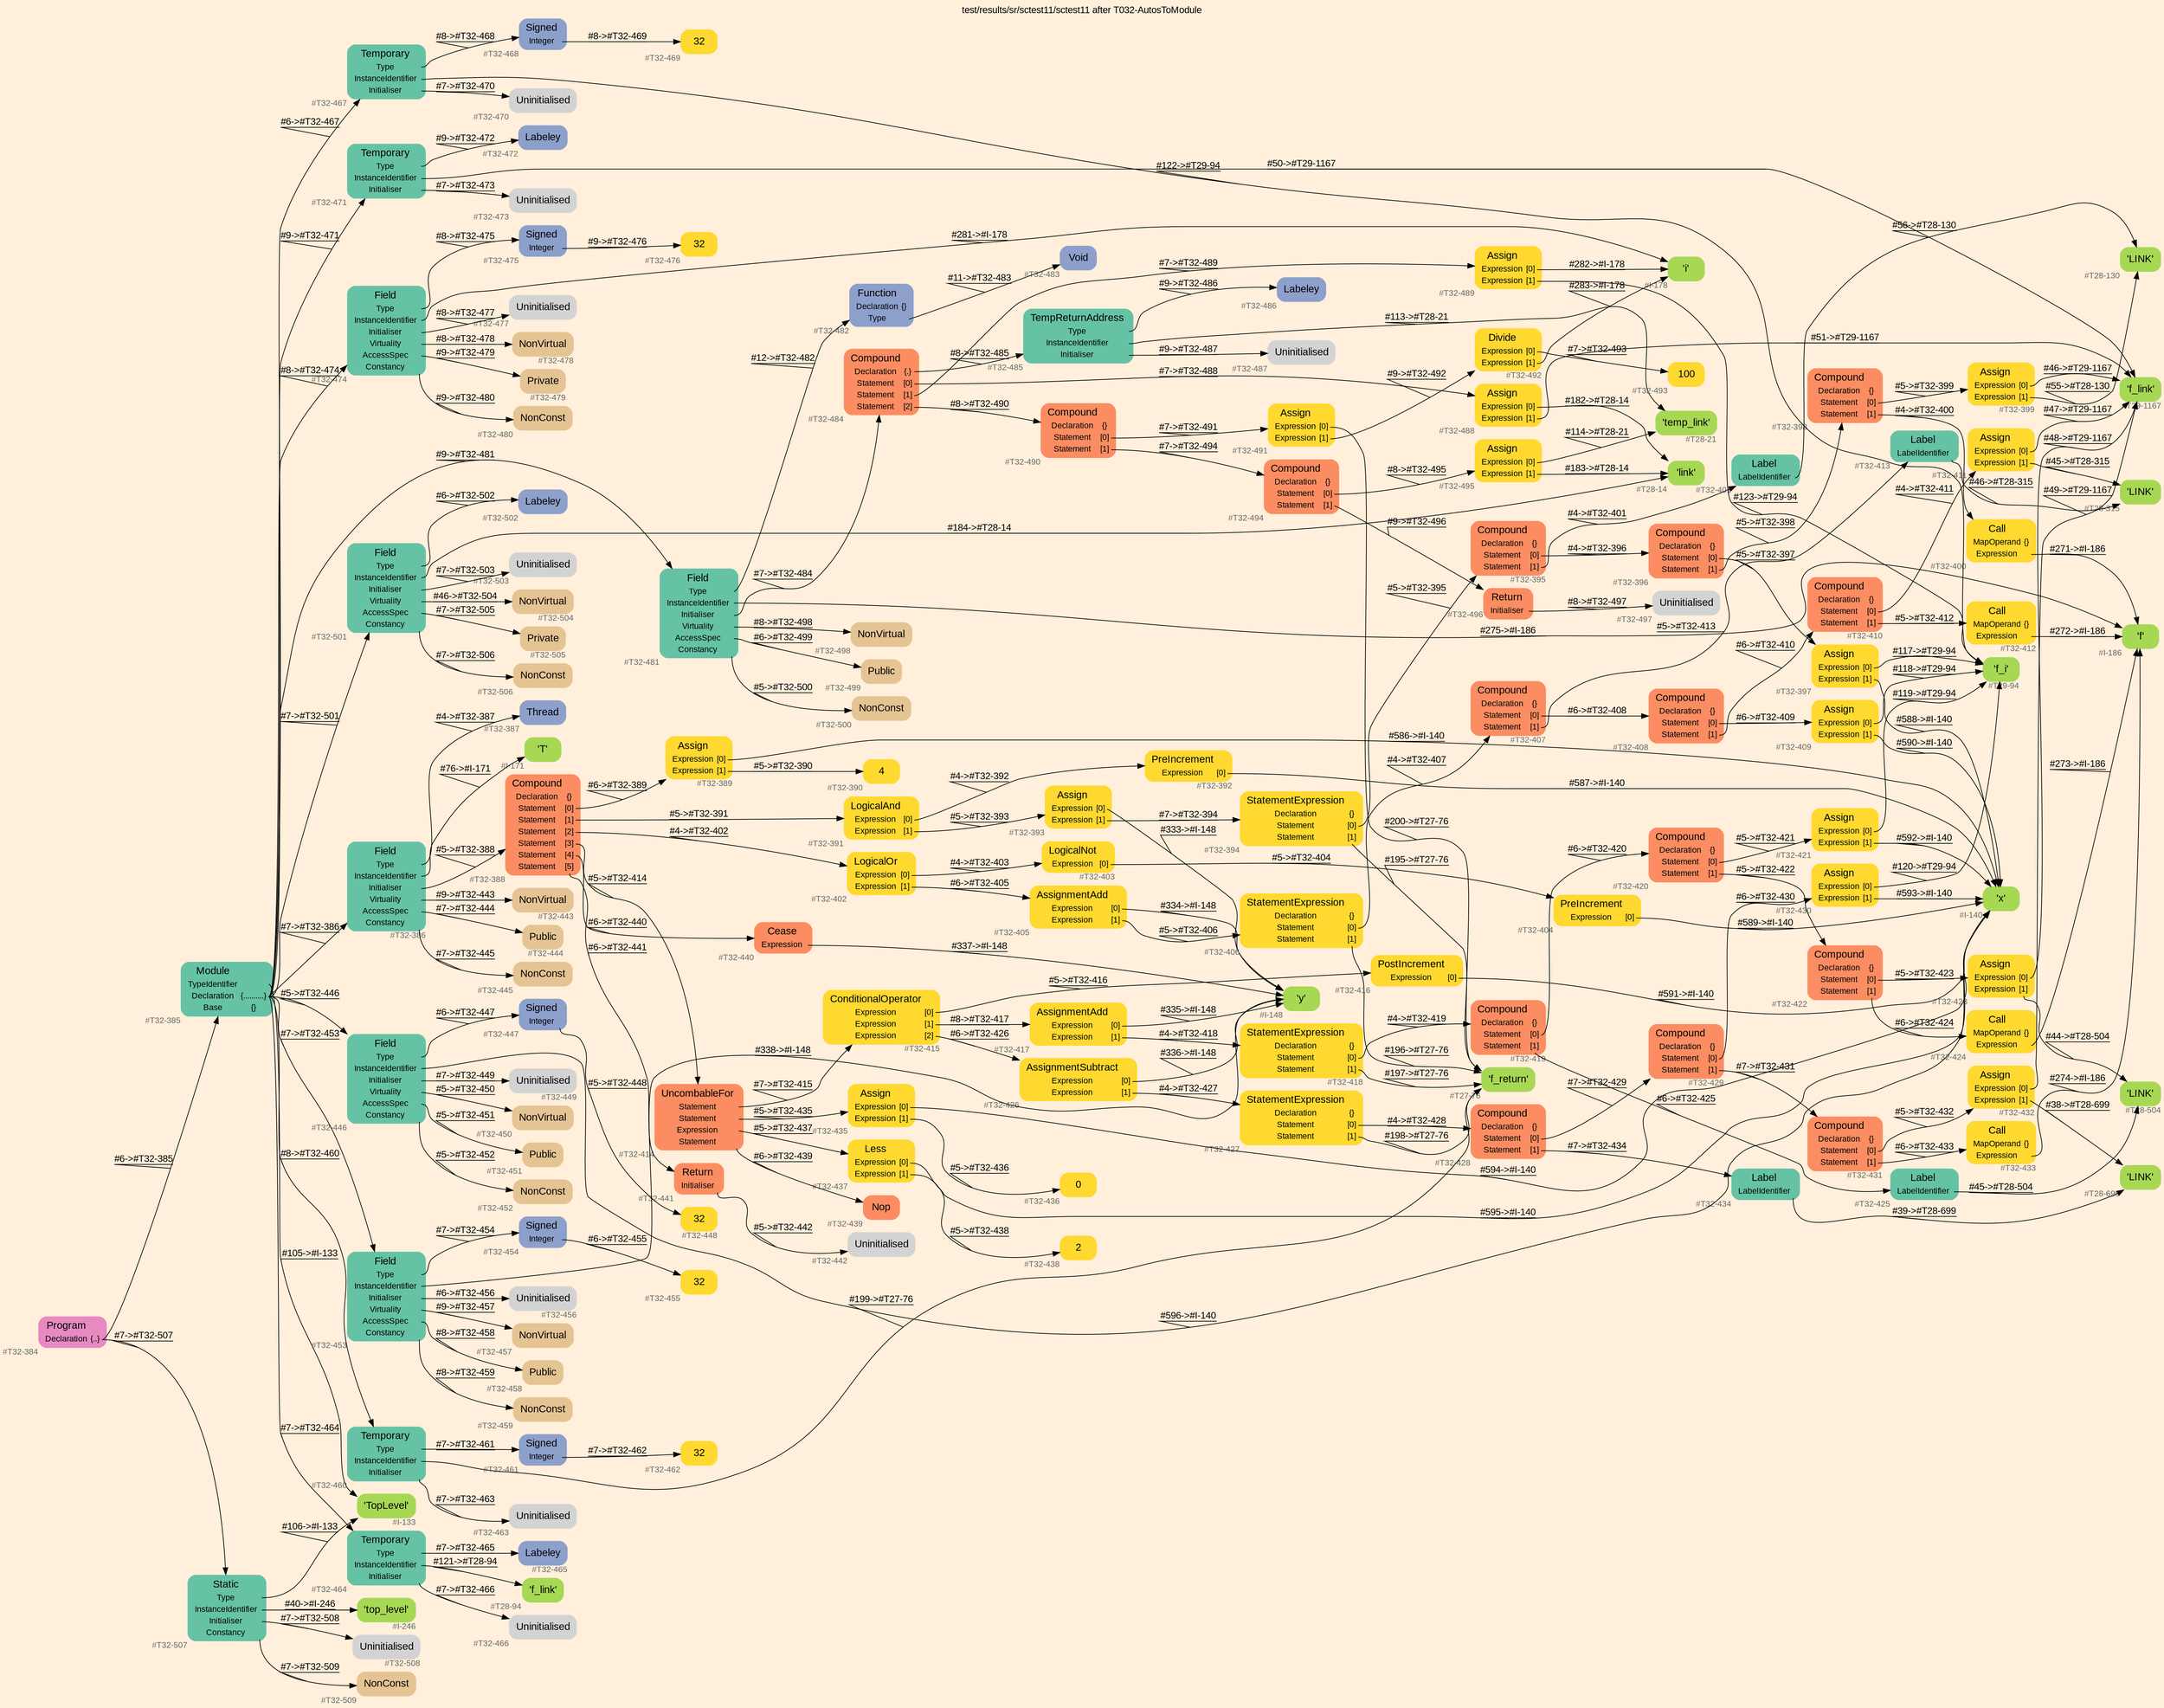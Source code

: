 digraph "test/results/sr/sctest11/sctest11 after T032-AutosToModule" {
label = "test/results/sr/sctest11/sctest11 after T032-AutosToModule"
labelloc = t
graph [
    rankdir = "LR"
    ranksep = 0.3
    bgcolor = antiquewhite1
    color = black
    fontcolor = black
    fontname = "Arial"
];
node [
    fontname = "Arial"
];
edge [
    fontname = "Arial"
];

// -------------------- node figure --------------------
// -------- block #T32-384 ----------
"#T32-384" [
    fillcolor = "/set28/4"
    xlabel = "#T32-384"
    fontsize = "12"
    fontcolor = grey40
    shape = "plaintext"
    label = <<TABLE BORDER="0" CELLBORDER="0" CELLSPACING="0">
     <TR><TD><FONT COLOR="black" POINT-SIZE="15">Program</FONT></TD></TR>
     <TR><TD><FONT COLOR="black" POINT-SIZE="12">Declaration</FONT></TD><TD PORT="port0"><FONT COLOR="black" POINT-SIZE="12">{..}</FONT></TD></TR>
    </TABLE>>
    style = "rounded,filled"
];

// -------- block #T32-385 ----------
"#T32-385" [
    fillcolor = "/set28/1"
    xlabel = "#T32-385"
    fontsize = "12"
    fontcolor = grey40
    shape = "plaintext"
    label = <<TABLE BORDER="0" CELLBORDER="0" CELLSPACING="0">
     <TR><TD><FONT COLOR="black" POINT-SIZE="15">Module</FONT></TD></TR>
     <TR><TD><FONT COLOR="black" POINT-SIZE="12">TypeIdentifier</FONT></TD><TD PORT="port0"></TD></TR>
     <TR><TD><FONT COLOR="black" POINT-SIZE="12">Declaration</FONT></TD><TD PORT="port1"><FONT COLOR="black" POINT-SIZE="12">{..........}</FONT></TD></TR>
     <TR><TD><FONT COLOR="black" POINT-SIZE="12">Base</FONT></TD><TD PORT="port2"><FONT COLOR="black" POINT-SIZE="12">{}</FONT></TD></TR>
    </TABLE>>
    style = "rounded,filled"
];

// -------- block #I-133 ----------
"#I-133" [
    fillcolor = "/set28/5"
    xlabel = "#I-133"
    fontsize = "12"
    fontcolor = grey40
    shape = "plaintext"
    label = <<TABLE BORDER="0" CELLBORDER="0" CELLSPACING="0">
     <TR><TD><FONT COLOR="black" POINT-SIZE="15">'TopLevel'</FONT></TD></TR>
    </TABLE>>
    style = "rounded,filled"
];

// -------- block #T32-386 ----------
"#T32-386" [
    fillcolor = "/set28/1"
    xlabel = "#T32-386"
    fontsize = "12"
    fontcolor = grey40
    shape = "plaintext"
    label = <<TABLE BORDER="0" CELLBORDER="0" CELLSPACING="0">
     <TR><TD><FONT COLOR="black" POINT-SIZE="15">Field</FONT></TD></TR>
     <TR><TD><FONT COLOR="black" POINT-SIZE="12">Type</FONT></TD><TD PORT="port0"></TD></TR>
     <TR><TD><FONT COLOR="black" POINT-SIZE="12">InstanceIdentifier</FONT></TD><TD PORT="port1"></TD></TR>
     <TR><TD><FONT COLOR="black" POINT-SIZE="12">Initialiser</FONT></TD><TD PORT="port2"></TD></TR>
     <TR><TD><FONT COLOR="black" POINT-SIZE="12">Virtuality</FONT></TD><TD PORT="port3"></TD></TR>
     <TR><TD><FONT COLOR="black" POINT-SIZE="12">AccessSpec</FONT></TD><TD PORT="port4"></TD></TR>
     <TR><TD><FONT COLOR="black" POINT-SIZE="12">Constancy</FONT></TD><TD PORT="port5"></TD></TR>
    </TABLE>>
    style = "rounded,filled"
];

// -------- block #T32-387 ----------
"#T32-387" [
    fillcolor = "/set28/3"
    xlabel = "#T32-387"
    fontsize = "12"
    fontcolor = grey40
    shape = "plaintext"
    label = <<TABLE BORDER="0" CELLBORDER="0" CELLSPACING="0">
     <TR><TD><FONT COLOR="black" POINT-SIZE="15">Thread</FONT></TD></TR>
    </TABLE>>
    style = "rounded,filled"
];

// -------- block #I-171 ----------
"#I-171" [
    fillcolor = "/set28/5"
    xlabel = "#I-171"
    fontsize = "12"
    fontcolor = grey40
    shape = "plaintext"
    label = <<TABLE BORDER="0" CELLBORDER="0" CELLSPACING="0">
     <TR><TD><FONT COLOR="black" POINT-SIZE="15">'T'</FONT></TD></TR>
    </TABLE>>
    style = "rounded,filled"
];

// -------- block #T32-388 ----------
"#T32-388" [
    fillcolor = "/set28/2"
    xlabel = "#T32-388"
    fontsize = "12"
    fontcolor = grey40
    shape = "plaintext"
    label = <<TABLE BORDER="0" CELLBORDER="0" CELLSPACING="0">
     <TR><TD><FONT COLOR="black" POINT-SIZE="15">Compound</FONT></TD></TR>
     <TR><TD><FONT COLOR="black" POINT-SIZE="12">Declaration</FONT></TD><TD PORT="port0"><FONT COLOR="black" POINT-SIZE="12">{}</FONT></TD></TR>
     <TR><TD><FONT COLOR="black" POINT-SIZE="12">Statement</FONT></TD><TD PORT="port1"><FONT COLOR="black" POINT-SIZE="12">[0]</FONT></TD></TR>
     <TR><TD><FONT COLOR="black" POINT-SIZE="12">Statement</FONT></TD><TD PORT="port2"><FONT COLOR="black" POINT-SIZE="12">[1]</FONT></TD></TR>
     <TR><TD><FONT COLOR="black" POINT-SIZE="12">Statement</FONT></TD><TD PORT="port3"><FONT COLOR="black" POINT-SIZE="12">[2]</FONT></TD></TR>
     <TR><TD><FONT COLOR="black" POINT-SIZE="12">Statement</FONT></TD><TD PORT="port4"><FONT COLOR="black" POINT-SIZE="12">[3]</FONT></TD></TR>
     <TR><TD><FONT COLOR="black" POINT-SIZE="12">Statement</FONT></TD><TD PORT="port5"><FONT COLOR="black" POINT-SIZE="12">[4]</FONT></TD></TR>
     <TR><TD><FONT COLOR="black" POINT-SIZE="12">Statement</FONT></TD><TD PORT="port6"><FONT COLOR="black" POINT-SIZE="12">[5]</FONT></TD></TR>
    </TABLE>>
    style = "rounded,filled"
];

// -------- block #T32-389 ----------
"#T32-389" [
    fillcolor = "/set28/6"
    xlabel = "#T32-389"
    fontsize = "12"
    fontcolor = grey40
    shape = "plaintext"
    label = <<TABLE BORDER="0" CELLBORDER="0" CELLSPACING="0">
     <TR><TD><FONT COLOR="black" POINT-SIZE="15">Assign</FONT></TD></TR>
     <TR><TD><FONT COLOR="black" POINT-SIZE="12">Expression</FONT></TD><TD PORT="port0"><FONT COLOR="black" POINT-SIZE="12">[0]</FONT></TD></TR>
     <TR><TD><FONT COLOR="black" POINT-SIZE="12">Expression</FONT></TD><TD PORT="port1"><FONT COLOR="black" POINT-SIZE="12">[1]</FONT></TD></TR>
    </TABLE>>
    style = "rounded,filled"
];

// -------- block #I-140 ----------
"#I-140" [
    fillcolor = "/set28/5"
    xlabel = "#I-140"
    fontsize = "12"
    fontcolor = grey40
    shape = "plaintext"
    label = <<TABLE BORDER="0" CELLBORDER="0" CELLSPACING="0">
     <TR><TD><FONT COLOR="black" POINT-SIZE="15">'x'</FONT></TD></TR>
    </TABLE>>
    style = "rounded,filled"
];

// -------- block #T32-390 ----------
"#T32-390" [
    fillcolor = "/set28/6"
    xlabel = "#T32-390"
    fontsize = "12"
    fontcolor = grey40
    shape = "plaintext"
    label = <<TABLE BORDER="0" CELLBORDER="0" CELLSPACING="0">
     <TR><TD><FONT COLOR="black" POINT-SIZE="15">4</FONT></TD></TR>
    </TABLE>>
    style = "rounded,filled"
];

// -------- block #T32-391 ----------
"#T32-391" [
    fillcolor = "/set28/6"
    xlabel = "#T32-391"
    fontsize = "12"
    fontcolor = grey40
    shape = "plaintext"
    label = <<TABLE BORDER="0" CELLBORDER="0" CELLSPACING="0">
     <TR><TD><FONT COLOR="black" POINT-SIZE="15">LogicalAnd</FONT></TD></TR>
     <TR><TD><FONT COLOR="black" POINT-SIZE="12">Expression</FONT></TD><TD PORT="port0"><FONT COLOR="black" POINT-SIZE="12">[0]</FONT></TD></TR>
     <TR><TD><FONT COLOR="black" POINT-SIZE="12">Expression</FONT></TD><TD PORT="port1"><FONT COLOR="black" POINT-SIZE="12">[1]</FONT></TD></TR>
    </TABLE>>
    style = "rounded,filled"
];

// -------- block #T32-392 ----------
"#T32-392" [
    fillcolor = "/set28/6"
    xlabel = "#T32-392"
    fontsize = "12"
    fontcolor = grey40
    shape = "plaintext"
    label = <<TABLE BORDER="0" CELLBORDER="0" CELLSPACING="0">
     <TR><TD><FONT COLOR="black" POINT-SIZE="15">PreIncrement</FONT></TD></TR>
     <TR><TD><FONT COLOR="black" POINT-SIZE="12">Expression</FONT></TD><TD PORT="port0"><FONT COLOR="black" POINT-SIZE="12">[0]</FONT></TD></TR>
    </TABLE>>
    style = "rounded,filled"
];

// -------- block #T32-393 ----------
"#T32-393" [
    fillcolor = "/set28/6"
    xlabel = "#T32-393"
    fontsize = "12"
    fontcolor = grey40
    shape = "plaintext"
    label = <<TABLE BORDER="0" CELLBORDER="0" CELLSPACING="0">
     <TR><TD><FONT COLOR="black" POINT-SIZE="15">Assign</FONT></TD></TR>
     <TR><TD><FONT COLOR="black" POINT-SIZE="12">Expression</FONT></TD><TD PORT="port0"><FONT COLOR="black" POINT-SIZE="12">[0]</FONT></TD></TR>
     <TR><TD><FONT COLOR="black" POINT-SIZE="12">Expression</FONT></TD><TD PORT="port1"><FONT COLOR="black" POINT-SIZE="12">[1]</FONT></TD></TR>
    </TABLE>>
    style = "rounded,filled"
];

// -------- block #I-148 ----------
"#I-148" [
    fillcolor = "/set28/5"
    xlabel = "#I-148"
    fontsize = "12"
    fontcolor = grey40
    shape = "plaintext"
    label = <<TABLE BORDER="0" CELLBORDER="0" CELLSPACING="0">
     <TR><TD><FONT COLOR="black" POINT-SIZE="15">'y'</FONT></TD></TR>
    </TABLE>>
    style = "rounded,filled"
];

// -------- block #T32-394 ----------
"#T32-394" [
    fillcolor = "/set28/6"
    xlabel = "#T32-394"
    fontsize = "12"
    fontcolor = grey40
    shape = "plaintext"
    label = <<TABLE BORDER="0" CELLBORDER="0" CELLSPACING="0">
     <TR><TD><FONT COLOR="black" POINT-SIZE="15">StatementExpression</FONT></TD></TR>
     <TR><TD><FONT COLOR="black" POINT-SIZE="12">Declaration</FONT></TD><TD PORT="port0"><FONT COLOR="black" POINT-SIZE="12">{}</FONT></TD></TR>
     <TR><TD><FONT COLOR="black" POINT-SIZE="12">Statement</FONT></TD><TD PORT="port1"><FONT COLOR="black" POINT-SIZE="12">[0]</FONT></TD></TR>
     <TR><TD><FONT COLOR="black" POINT-SIZE="12">Statement</FONT></TD><TD PORT="port2"><FONT COLOR="black" POINT-SIZE="12">[1]</FONT></TD></TR>
    </TABLE>>
    style = "rounded,filled"
];

// -------- block #T32-395 ----------
"#T32-395" [
    fillcolor = "/set28/2"
    xlabel = "#T32-395"
    fontsize = "12"
    fontcolor = grey40
    shape = "plaintext"
    label = <<TABLE BORDER="0" CELLBORDER="0" CELLSPACING="0">
     <TR><TD><FONT COLOR="black" POINT-SIZE="15">Compound</FONT></TD></TR>
     <TR><TD><FONT COLOR="black" POINT-SIZE="12">Declaration</FONT></TD><TD PORT="port0"><FONT COLOR="black" POINT-SIZE="12">{}</FONT></TD></TR>
     <TR><TD><FONT COLOR="black" POINT-SIZE="12">Statement</FONT></TD><TD PORT="port1"><FONT COLOR="black" POINT-SIZE="12">[0]</FONT></TD></TR>
     <TR><TD><FONT COLOR="black" POINT-SIZE="12">Statement</FONT></TD><TD PORT="port2"><FONT COLOR="black" POINT-SIZE="12">[1]</FONT></TD></TR>
    </TABLE>>
    style = "rounded,filled"
];

// -------- block #T32-396 ----------
"#T32-396" [
    fillcolor = "/set28/2"
    xlabel = "#T32-396"
    fontsize = "12"
    fontcolor = grey40
    shape = "plaintext"
    label = <<TABLE BORDER="0" CELLBORDER="0" CELLSPACING="0">
     <TR><TD><FONT COLOR="black" POINT-SIZE="15">Compound</FONT></TD></TR>
     <TR><TD><FONT COLOR="black" POINT-SIZE="12">Declaration</FONT></TD><TD PORT="port0"><FONT COLOR="black" POINT-SIZE="12">{}</FONT></TD></TR>
     <TR><TD><FONT COLOR="black" POINT-SIZE="12">Statement</FONT></TD><TD PORT="port1"><FONT COLOR="black" POINT-SIZE="12">[0]</FONT></TD></TR>
     <TR><TD><FONT COLOR="black" POINT-SIZE="12">Statement</FONT></TD><TD PORT="port2"><FONT COLOR="black" POINT-SIZE="12">[1]</FONT></TD></TR>
    </TABLE>>
    style = "rounded,filled"
];

// -------- block #T32-397 ----------
"#T32-397" [
    fillcolor = "/set28/6"
    xlabel = "#T32-397"
    fontsize = "12"
    fontcolor = grey40
    shape = "plaintext"
    label = <<TABLE BORDER="0" CELLBORDER="0" CELLSPACING="0">
     <TR><TD><FONT COLOR="black" POINT-SIZE="15">Assign</FONT></TD></TR>
     <TR><TD><FONT COLOR="black" POINT-SIZE="12">Expression</FONT></TD><TD PORT="port0"><FONT COLOR="black" POINT-SIZE="12">[0]</FONT></TD></TR>
     <TR><TD><FONT COLOR="black" POINT-SIZE="12">Expression</FONT></TD><TD PORT="port1"><FONT COLOR="black" POINT-SIZE="12">[1]</FONT></TD></TR>
    </TABLE>>
    style = "rounded,filled"
];

// -------- block #T29-94 ----------
"#T29-94" [
    fillcolor = "/set28/5"
    xlabel = "#T29-94"
    fontsize = "12"
    fontcolor = grey40
    shape = "plaintext"
    label = <<TABLE BORDER="0" CELLBORDER="0" CELLSPACING="0">
     <TR><TD><FONT COLOR="black" POINT-SIZE="15">'f_i'</FONT></TD></TR>
    </TABLE>>
    style = "rounded,filled"
];

// -------- block #T32-398 ----------
"#T32-398" [
    fillcolor = "/set28/2"
    xlabel = "#T32-398"
    fontsize = "12"
    fontcolor = grey40
    shape = "plaintext"
    label = <<TABLE BORDER="0" CELLBORDER="0" CELLSPACING="0">
     <TR><TD><FONT COLOR="black" POINT-SIZE="15">Compound</FONT></TD></TR>
     <TR><TD><FONT COLOR="black" POINT-SIZE="12">Declaration</FONT></TD><TD PORT="port0"><FONT COLOR="black" POINT-SIZE="12">{}</FONT></TD></TR>
     <TR><TD><FONT COLOR="black" POINT-SIZE="12">Statement</FONT></TD><TD PORT="port1"><FONT COLOR="black" POINT-SIZE="12">[0]</FONT></TD></TR>
     <TR><TD><FONT COLOR="black" POINT-SIZE="12">Statement</FONT></TD><TD PORT="port2"><FONT COLOR="black" POINT-SIZE="12">[1]</FONT></TD></TR>
    </TABLE>>
    style = "rounded,filled"
];

// -------- block #T32-399 ----------
"#T32-399" [
    fillcolor = "/set28/6"
    xlabel = "#T32-399"
    fontsize = "12"
    fontcolor = grey40
    shape = "plaintext"
    label = <<TABLE BORDER="0" CELLBORDER="0" CELLSPACING="0">
     <TR><TD><FONT COLOR="black" POINT-SIZE="15">Assign</FONT></TD></TR>
     <TR><TD><FONT COLOR="black" POINT-SIZE="12">Expression</FONT></TD><TD PORT="port0"><FONT COLOR="black" POINT-SIZE="12">[0]</FONT></TD></TR>
     <TR><TD><FONT COLOR="black" POINT-SIZE="12">Expression</FONT></TD><TD PORT="port1"><FONT COLOR="black" POINT-SIZE="12">[1]</FONT></TD></TR>
    </TABLE>>
    style = "rounded,filled"
];

// -------- block #T29-1167 ----------
"#T29-1167" [
    fillcolor = "/set28/5"
    xlabel = "#T29-1167"
    fontsize = "12"
    fontcolor = grey40
    shape = "plaintext"
    label = <<TABLE BORDER="0" CELLBORDER="0" CELLSPACING="0">
     <TR><TD><FONT COLOR="black" POINT-SIZE="15">'f_link'</FONT></TD></TR>
    </TABLE>>
    style = "rounded,filled"
];

// -------- block #T28-130 ----------
"#T28-130" [
    fillcolor = "/set28/5"
    xlabel = "#T28-130"
    fontsize = "12"
    fontcolor = grey40
    shape = "plaintext"
    label = <<TABLE BORDER="0" CELLBORDER="0" CELLSPACING="0">
     <TR><TD><FONT COLOR="black" POINT-SIZE="15">'LINK'</FONT></TD></TR>
    </TABLE>>
    style = "rounded,filled"
];

// -------- block #T32-400 ----------
"#T32-400" [
    fillcolor = "/set28/6"
    xlabel = "#T32-400"
    fontsize = "12"
    fontcolor = grey40
    shape = "plaintext"
    label = <<TABLE BORDER="0" CELLBORDER="0" CELLSPACING="0">
     <TR><TD><FONT COLOR="black" POINT-SIZE="15">Call</FONT></TD></TR>
     <TR><TD><FONT COLOR="black" POINT-SIZE="12">MapOperand</FONT></TD><TD PORT="port0"><FONT COLOR="black" POINT-SIZE="12">{}</FONT></TD></TR>
     <TR><TD><FONT COLOR="black" POINT-SIZE="12">Expression</FONT></TD><TD PORT="port1"></TD></TR>
    </TABLE>>
    style = "rounded,filled"
];

// -------- block #I-186 ----------
"#I-186" [
    fillcolor = "/set28/5"
    xlabel = "#I-186"
    fontsize = "12"
    fontcolor = grey40
    shape = "plaintext"
    label = <<TABLE BORDER="0" CELLBORDER="0" CELLSPACING="0">
     <TR><TD><FONT COLOR="black" POINT-SIZE="15">'f'</FONT></TD></TR>
    </TABLE>>
    style = "rounded,filled"
];

// -------- block #T32-401 ----------
"#T32-401" [
    fillcolor = "/set28/1"
    xlabel = "#T32-401"
    fontsize = "12"
    fontcolor = grey40
    shape = "plaintext"
    label = <<TABLE BORDER="0" CELLBORDER="0" CELLSPACING="0">
     <TR><TD><FONT COLOR="black" POINT-SIZE="15">Label</FONT></TD></TR>
     <TR><TD><FONT COLOR="black" POINT-SIZE="12">LabelIdentifier</FONT></TD><TD PORT="port0"></TD></TR>
    </TABLE>>
    style = "rounded,filled"
];

// -------- block #T27-76 ----------
"#T27-76" [
    fillcolor = "/set28/5"
    xlabel = "#T27-76"
    fontsize = "12"
    fontcolor = grey40
    shape = "plaintext"
    label = <<TABLE BORDER="0" CELLBORDER="0" CELLSPACING="0">
     <TR><TD><FONT COLOR="black" POINT-SIZE="15">'f_return'</FONT></TD></TR>
    </TABLE>>
    style = "rounded,filled"
];

// -------- block #T32-402 ----------
"#T32-402" [
    fillcolor = "/set28/6"
    xlabel = "#T32-402"
    fontsize = "12"
    fontcolor = grey40
    shape = "plaintext"
    label = <<TABLE BORDER="0" CELLBORDER="0" CELLSPACING="0">
     <TR><TD><FONT COLOR="black" POINT-SIZE="15">LogicalOr</FONT></TD></TR>
     <TR><TD><FONT COLOR="black" POINT-SIZE="12">Expression</FONT></TD><TD PORT="port0"><FONT COLOR="black" POINT-SIZE="12">[0]</FONT></TD></TR>
     <TR><TD><FONT COLOR="black" POINT-SIZE="12">Expression</FONT></TD><TD PORT="port1"><FONT COLOR="black" POINT-SIZE="12">[1]</FONT></TD></TR>
    </TABLE>>
    style = "rounded,filled"
];

// -------- block #T32-403 ----------
"#T32-403" [
    fillcolor = "/set28/6"
    xlabel = "#T32-403"
    fontsize = "12"
    fontcolor = grey40
    shape = "plaintext"
    label = <<TABLE BORDER="0" CELLBORDER="0" CELLSPACING="0">
     <TR><TD><FONT COLOR="black" POINT-SIZE="15">LogicalNot</FONT></TD></TR>
     <TR><TD><FONT COLOR="black" POINT-SIZE="12">Expression</FONT></TD><TD PORT="port0"><FONT COLOR="black" POINT-SIZE="12">[0]</FONT></TD></TR>
    </TABLE>>
    style = "rounded,filled"
];

// -------- block #T32-404 ----------
"#T32-404" [
    fillcolor = "/set28/6"
    xlabel = "#T32-404"
    fontsize = "12"
    fontcolor = grey40
    shape = "plaintext"
    label = <<TABLE BORDER="0" CELLBORDER="0" CELLSPACING="0">
     <TR><TD><FONT COLOR="black" POINT-SIZE="15">PreIncrement</FONT></TD></TR>
     <TR><TD><FONT COLOR="black" POINT-SIZE="12">Expression</FONT></TD><TD PORT="port0"><FONT COLOR="black" POINT-SIZE="12">[0]</FONT></TD></TR>
    </TABLE>>
    style = "rounded,filled"
];

// -------- block #T32-405 ----------
"#T32-405" [
    fillcolor = "/set28/6"
    xlabel = "#T32-405"
    fontsize = "12"
    fontcolor = grey40
    shape = "plaintext"
    label = <<TABLE BORDER="0" CELLBORDER="0" CELLSPACING="0">
     <TR><TD><FONT COLOR="black" POINT-SIZE="15">AssignmentAdd</FONT></TD></TR>
     <TR><TD><FONT COLOR="black" POINT-SIZE="12">Expression</FONT></TD><TD PORT="port0"><FONT COLOR="black" POINT-SIZE="12">[0]</FONT></TD></TR>
     <TR><TD><FONT COLOR="black" POINT-SIZE="12">Expression</FONT></TD><TD PORT="port1"><FONT COLOR="black" POINT-SIZE="12">[1]</FONT></TD></TR>
    </TABLE>>
    style = "rounded,filled"
];

// -------- block #T32-406 ----------
"#T32-406" [
    fillcolor = "/set28/6"
    xlabel = "#T32-406"
    fontsize = "12"
    fontcolor = grey40
    shape = "plaintext"
    label = <<TABLE BORDER="0" CELLBORDER="0" CELLSPACING="0">
     <TR><TD><FONT COLOR="black" POINT-SIZE="15">StatementExpression</FONT></TD></TR>
     <TR><TD><FONT COLOR="black" POINT-SIZE="12">Declaration</FONT></TD><TD PORT="port0"><FONT COLOR="black" POINT-SIZE="12">{}</FONT></TD></TR>
     <TR><TD><FONT COLOR="black" POINT-SIZE="12">Statement</FONT></TD><TD PORT="port1"><FONT COLOR="black" POINT-SIZE="12">[0]</FONT></TD></TR>
     <TR><TD><FONT COLOR="black" POINT-SIZE="12">Statement</FONT></TD><TD PORT="port2"><FONT COLOR="black" POINT-SIZE="12">[1]</FONT></TD></TR>
    </TABLE>>
    style = "rounded,filled"
];

// -------- block #T32-407 ----------
"#T32-407" [
    fillcolor = "/set28/2"
    xlabel = "#T32-407"
    fontsize = "12"
    fontcolor = grey40
    shape = "plaintext"
    label = <<TABLE BORDER="0" CELLBORDER="0" CELLSPACING="0">
     <TR><TD><FONT COLOR="black" POINT-SIZE="15">Compound</FONT></TD></TR>
     <TR><TD><FONT COLOR="black" POINT-SIZE="12">Declaration</FONT></TD><TD PORT="port0"><FONT COLOR="black" POINT-SIZE="12">{}</FONT></TD></TR>
     <TR><TD><FONT COLOR="black" POINT-SIZE="12">Statement</FONT></TD><TD PORT="port1"><FONT COLOR="black" POINT-SIZE="12">[0]</FONT></TD></TR>
     <TR><TD><FONT COLOR="black" POINT-SIZE="12">Statement</FONT></TD><TD PORT="port2"><FONT COLOR="black" POINT-SIZE="12">[1]</FONT></TD></TR>
    </TABLE>>
    style = "rounded,filled"
];

// -------- block #T32-408 ----------
"#T32-408" [
    fillcolor = "/set28/2"
    xlabel = "#T32-408"
    fontsize = "12"
    fontcolor = grey40
    shape = "plaintext"
    label = <<TABLE BORDER="0" CELLBORDER="0" CELLSPACING="0">
     <TR><TD><FONT COLOR="black" POINT-SIZE="15">Compound</FONT></TD></TR>
     <TR><TD><FONT COLOR="black" POINT-SIZE="12">Declaration</FONT></TD><TD PORT="port0"><FONT COLOR="black" POINT-SIZE="12">{}</FONT></TD></TR>
     <TR><TD><FONT COLOR="black" POINT-SIZE="12">Statement</FONT></TD><TD PORT="port1"><FONT COLOR="black" POINT-SIZE="12">[0]</FONT></TD></TR>
     <TR><TD><FONT COLOR="black" POINT-SIZE="12">Statement</FONT></TD><TD PORT="port2"><FONT COLOR="black" POINT-SIZE="12">[1]</FONT></TD></TR>
    </TABLE>>
    style = "rounded,filled"
];

// -------- block #T32-409 ----------
"#T32-409" [
    fillcolor = "/set28/6"
    xlabel = "#T32-409"
    fontsize = "12"
    fontcolor = grey40
    shape = "plaintext"
    label = <<TABLE BORDER="0" CELLBORDER="0" CELLSPACING="0">
     <TR><TD><FONT COLOR="black" POINT-SIZE="15">Assign</FONT></TD></TR>
     <TR><TD><FONT COLOR="black" POINT-SIZE="12">Expression</FONT></TD><TD PORT="port0"><FONT COLOR="black" POINT-SIZE="12">[0]</FONT></TD></TR>
     <TR><TD><FONT COLOR="black" POINT-SIZE="12">Expression</FONT></TD><TD PORT="port1"><FONT COLOR="black" POINT-SIZE="12">[1]</FONT></TD></TR>
    </TABLE>>
    style = "rounded,filled"
];

// -------- block #T32-410 ----------
"#T32-410" [
    fillcolor = "/set28/2"
    xlabel = "#T32-410"
    fontsize = "12"
    fontcolor = grey40
    shape = "plaintext"
    label = <<TABLE BORDER="0" CELLBORDER="0" CELLSPACING="0">
     <TR><TD><FONT COLOR="black" POINT-SIZE="15">Compound</FONT></TD></TR>
     <TR><TD><FONT COLOR="black" POINT-SIZE="12">Declaration</FONT></TD><TD PORT="port0"><FONT COLOR="black" POINT-SIZE="12">{}</FONT></TD></TR>
     <TR><TD><FONT COLOR="black" POINT-SIZE="12">Statement</FONT></TD><TD PORT="port1"><FONT COLOR="black" POINT-SIZE="12">[0]</FONT></TD></TR>
     <TR><TD><FONT COLOR="black" POINT-SIZE="12">Statement</FONT></TD><TD PORT="port2"><FONT COLOR="black" POINT-SIZE="12">[1]</FONT></TD></TR>
    </TABLE>>
    style = "rounded,filled"
];

// -------- block #T32-411 ----------
"#T32-411" [
    fillcolor = "/set28/6"
    xlabel = "#T32-411"
    fontsize = "12"
    fontcolor = grey40
    shape = "plaintext"
    label = <<TABLE BORDER="0" CELLBORDER="0" CELLSPACING="0">
     <TR><TD><FONT COLOR="black" POINT-SIZE="15">Assign</FONT></TD></TR>
     <TR><TD><FONT COLOR="black" POINT-SIZE="12">Expression</FONT></TD><TD PORT="port0"><FONT COLOR="black" POINT-SIZE="12">[0]</FONT></TD></TR>
     <TR><TD><FONT COLOR="black" POINT-SIZE="12">Expression</FONT></TD><TD PORT="port1"><FONT COLOR="black" POINT-SIZE="12">[1]</FONT></TD></TR>
    </TABLE>>
    style = "rounded,filled"
];

// -------- block #T28-315 ----------
"#T28-315" [
    fillcolor = "/set28/5"
    xlabel = "#T28-315"
    fontsize = "12"
    fontcolor = grey40
    shape = "plaintext"
    label = <<TABLE BORDER="0" CELLBORDER="0" CELLSPACING="0">
     <TR><TD><FONT COLOR="black" POINT-SIZE="15">'LINK'</FONT></TD></TR>
    </TABLE>>
    style = "rounded,filled"
];

// -------- block #T32-412 ----------
"#T32-412" [
    fillcolor = "/set28/6"
    xlabel = "#T32-412"
    fontsize = "12"
    fontcolor = grey40
    shape = "plaintext"
    label = <<TABLE BORDER="0" CELLBORDER="0" CELLSPACING="0">
     <TR><TD><FONT COLOR="black" POINT-SIZE="15">Call</FONT></TD></TR>
     <TR><TD><FONT COLOR="black" POINT-SIZE="12">MapOperand</FONT></TD><TD PORT="port0"><FONT COLOR="black" POINT-SIZE="12">{}</FONT></TD></TR>
     <TR><TD><FONT COLOR="black" POINT-SIZE="12">Expression</FONT></TD><TD PORT="port1"></TD></TR>
    </TABLE>>
    style = "rounded,filled"
];

// -------- block #T32-413 ----------
"#T32-413" [
    fillcolor = "/set28/1"
    xlabel = "#T32-413"
    fontsize = "12"
    fontcolor = grey40
    shape = "plaintext"
    label = <<TABLE BORDER="0" CELLBORDER="0" CELLSPACING="0">
     <TR><TD><FONT COLOR="black" POINT-SIZE="15">Label</FONT></TD></TR>
     <TR><TD><FONT COLOR="black" POINT-SIZE="12">LabelIdentifier</FONT></TD><TD PORT="port0"></TD></TR>
    </TABLE>>
    style = "rounded,filled"
];

// -------- block #T32-414 ----------
"#T32-414" [
    fillcolor = "/set28/2"
    xlabel = "#T32-414"
    fontsize = "12"
    fontcolor = grey40
    shape = "plaintext"
    label = <<TABLE BORDER="0" CELLBORDER="0" CELLSPACING="0">
     <TR><TD><FONT COLOR="black" POINT-SIZE="15">UncombableFor</FONT></TD></TR>
     <TR><TD><FONT COLOR="black" POINT-SIZE="12">Statement</FONT></TD><TD PORT="port0"></TD></TR>
     <TR><TD><FONT COLOR="black" POINT-SIZE="12">Statement</FONT></TD><TD PORT="port1"></TD></TR>
     <TR><TD><FONT COLOR="black" POINT-SIZE="12">Expression</FONT></TD><TD PORT="port2"></TD></TR>
     <TR><TD><FONT COLOR="black" POINT-SIZE="12">Statement</FONT></TD><TD PORT="port3"></TD></TR>
    </TABLE>>
    style = "rounded,filled"
];

// -------- block #T32-415 ----------
"#T32-415" [
    fillcolor = "/set28/6"
    xlabel = "#T32-415"
    fontsize = "12"
    fontcolor = grey40
    shape = "plaintext"
    label = <<TABLE BORDER="0" CELLBORDER="0" CELLSPACING="0">
     <TR><TD><FONT COLOR="black" POINT-SIZE="15">ConditionalOperator</FONT></TD></TR>
     <TR><TD><FONT COLOR="black" POINT-SIZE="12">Expression</FONT></TD><TD PORT="port0"><FONT COLOR="black" POINT-SIZE="12">[0]</FONT></TD></TR>
     <TR><TD><FONT COLOR="black" POINT-SIZE="12">Expression</FONT></TD><TD PORT="port1"><FONT COLOR="black" POINT-SIZE="12">[1]</FONT></TD></TR>
     <TR><TD><FONT COLOR="black" POINT-SIZE="12">Expression</FONT></TD><TD PORT="port2"><FONT COLOR="black" POINT-SIZE="12">[2]</FONT></TD></TR>
    </TABLE>>
    style = "rounded,filled"
];

// -------- block #T32-416 ----------
"#T32-416" [
    fillcolor = "/set28/6"
    xlabel = "#T32-416"
    fontsize = "12"
    fontcolor = grey40
    shape = "plaintext"
    label = <<TABLE BORDER="0" CELLBORDER="0" CELLSPACING="0">
     <TR><TD><FONT COLOR="black" POINT-SIZE="15">PostIncrement</FONT></TD></TR>
     <TR><TD><FONT COLOR="black" POINT-SIZE="12">Expression</FONT></TD><TD PORT="port0"><FONT COLOR="black" POINT-SIZE="12">[0]</FONT></TD></TR>
    </TABLE>>
    style = "rounded,filled"
];

// -------- block #T32-417 ----------
"#T32-417" [
    fillcolor = "/set28/6"
    xlabel = "#T32-417"
    fontsize = "12"
    fontcolor = grey40
    shape = "plaintext"
    label = <<TABLE BORDER="0" CELLBORDER="0" CELLSPACING="0">
     <TR><TD><FONT COLOR="black" POINT-SIZE="15">AssignmentAdd</FONT></TD></TR>
     <TR><TD><FONT COLOR="black" POINT-SIZE="12">Expression</FONT></TD><TD PORT="port0"><FONT COLOR="black" POINT-SIZE="12">[0]</FONT></TD></TR>
     <TR><TD><FONT COLOR="black" POINT-SIZE="12">Expression</FONT></TD><TD PORT="port1"><FONT COLOR="black" POINT-SIZE="12">[1]</FONT></TD></TR>
    </TABLE>>
    style = "rounded,filled"
];

// -------- block #T32-418 ----------
"#T32-418" [
    fillcolor = "/set28/6"
    xlabel = "#T32-418"
    fontsize = "12"
    fontcolor = grey40
    shape = "plaintext"
    label = <<TABLE BORDER="0" CELLBORDER="0" CELLSPACING="0">
     <TR><TD><FONT COLOR="black" POINT-SIZE="15">StatementExpression</FONT></TD></TR>
     <TR><TD><FONT COLOR="black" POINT-SIZE="12">Declaration</FONT></TD><TD PORT="port0"><FONT COLOR="black" POINT-SIZE="12">{}</FONT></TD></TR>
     <TR><TD><FONT COLOR="black" POINT-SIZE="12">Statement</FONT></TD><TD PORT="port1"><FONT COLOR="black" POINT-SIZE="12">[0]</FONT></TD></TR>
     <TR><TD><FONT COLOR="black" POINT-SIZE="12">Statement</FONT></TD><TD PORT="port2"><FONT COLOR="black" POINT-SIZE="12">[1]</FONT></TD></TR>
    </TABLE>>
    style = "rounded,filled"
];

// -------- block #T32-419 ----------
"#T32-419" [
    fillcolor = "/set28/2"
    xlabel = "#T32-419"
    fontsize = "12"
    fontcolor = grey40
    shape = "plaintext"
    label = <<TABLE BORDER="0" CELLBORDER="0" CELLSPACING="0">
     <TR><TD><FONT COLOR="black" POINT-SIZE="15">Compound</FONT></TD></TR>
     <TR><TD><FONT COLOR="black" POINT-SIZE="12">Declaration</FONT></TD><TD PORT="port0"><FONT COLOR="black" POINT-SIZE="12">{}</FONT></TD></TR>
     <TR><TD><FONT COLOR="black" POINT-SIZE="12">Statement</FONT></TD><TD PORT="port1"><FONT COLOR="black" POINT-SIZE="12">[0]</FONT></TD></TR>
     <TR><TD><FONT COLOR="black" POINT-SIZE="12">Statement</FONT></TD><TD PORT="port2"><FONT COLOR="black" POINT-SIZE="12">[1]</FONT></TD></TR>
    </TABLE>>
    style = "rounded,filled"
];

// -------- block #T32-420 ----------
"#T32-420" [
    fillcolor = "/set28/2"
    xlabel = "#T32-420"
    fontsize = "12"
    fontcolor = grey40
    shape = "plaintext"
    label = <<TABLE BORDER="0" CELLBORDER="0" CELLSPACING="0">
     <TR><TD><FONT COLOR="black" POINT-SIZE="15">Compound</FONT></TD></TR>
     <TR><TD><FONT COLOR="black" POINT-SIZE="12">Declaration</FONT></TD><TD PORT="port0"><FONT COLOR="black" POINT-SIZE="12">{}</FONT></TD></TR>
     <TR><TD><FONT COLOR="black" POINT-SIZE="12">Statement</FONT></TD><TD PORT="port1"><FONT COLOR="black" POINT-SIZE="12">[0]</FONT></TD></TR>
     <TR><TD><FONT COLOR="black" POINT-SIZE="12">Statement</FONT></TD><TD PORT="port2"><FONT COLOR="black" POINT-SIZE="12">[1]</FONT></TD></TR>
    </TABLE>>
    style = "rounded,filled"
];

// -------- block #T32-421 ----------
"#T32-421" [
    fillcolor = "/set28/6"
    xlabel = "#T32-421"
    fontsize = "12"
    fontcolor = grey40
    shape = "plaintext"
    label = <<TABLE BORDER="0" CELLBORDER="0" CELLSPACING="0">
     <TR><TD><FONT COLOR="black" POINT-SIZE="15">Assign</FONT></TD></TR>
     <TR><TD><FONT COLOR="black" POINT-SIZE="12">Expression</FONT></TD><TD PORT="port0"><FONT COLOR="black" POINT-SIZE="12">[0]</FONT></TD></TR>
     <TR><TD><FONT COLOR="black" POINT-SIZE="12">Expression</FONT></TD><TD PORT="port1"><FONT COLOR="black" POINT-SIZE="12">[1]</FONT></TD></TR>
    </TABLE>>
    style = "rounded,filled"
];

// -------- block #T32-422 ----------
"#T32-422" [
    fillcolor = "/set28/2"
    xlabel = "#T32-422"
    fontsize = "12"
    fontcolor = grey40
    shape = "plaintext"
    label = <<TABLE BORDER="0" CELLBORDER="0" CELLSPACING="0">
     <TR><TD><FONT COLOR="black" POINT-SIZE="15">Compound</FONT></TD></TR>
     <TR><TD><FONT COLOR="black" POINT-SIZE="12">Declaration</FONT></TD><TD PORT="port0"><FONT COLOR="black" POINT-SIZE="12">{}</FONT></TD></TR>
     <TR><TD><FONT COLOR="black" POINT-SIZE="12">Statement</FONT></TD><TD PORT="port1"><FONT COLOR="black" POINT-SIZE="12">[0]</FONT></TD></TR>
     <TR><TD><FONT COLOR="black" POINT-SIZE="12">Statement</FONT></TD><TD PORT="port2"><FONT COLOR="black" POINT-SIZE="12">[1]</FONT></TD></TR>
    </TABLE>>
    style = "rounded,filled"
];

// -------- block #T32-423 ----------
"#T32-423" [
    fillcolor = "/set28/6"
    xlabel = "#T32-423"
    fontsize = "12"
    fontcolor = grey40
    shape = "plaintext"
    label = <<TABLE BORDER="0" CELLBORDER="0" CELLSPACING="0">
     <TR><TD><FONT COLOR="black" POINT-SIZE="15">Assign</FONT></TD></TR>
     <TR><TD><FONT COLOR="black" POINT-SIZE="12">Expression</FONT></TD><TD PORT="port0"><FONT COLOR="black" POINT-SIZE="12">[0]</FONT></TD></TR>
     <TR><TD><FONT COLOR="black" POINT-SIZE="12">Expression</FONT></TD><TD PORT="port1"><FONT COLOR="black" POINT-SIZE="12">[1]</FONT></TD></TR>
    </TABLE>>
    style = "rounded,filled"
];

// -------- block #T28-504 ----------
"#T28-504" [
    fillcolor = "/set28/5"
    xlabel = "#T28-504"
    fontsize = "12"
    fontcolor = grey40
    shape = "plaintext"
    label = <<TABLE BORDER="0" CELLBORDER="0" CELLSPACING="0">
     <TR><TD><FONT COLOR="black" POINT-SIZE="15">'LINK'</FONT></TD></TR>
    </TABLE>>
    style = "rounded,filled"
];

// -------- block #T32-424 ----------
"#T32-424" [
    fillcolor = "/set28/6"
    xlabel = "#T32-424"
    fontsize = "12"
    fontcolor = grey40
    shape = "plaintext"
    label = <<TABLE BORDER="0" CELLBORDER="0" CELLSPACING="0">
     <TR><TD><FONT COLOR="black" POINT-SIZE="15">Call</FONT></TD></TR>
     <TR><TD><FONT COLOR="black" POINT-SIZE="12">MapOperand</FONT></TD><TD PORT="port0"><FONT COLOR="black" POINT-SIZE="12">{}</FONT></TD></TR>
     <TR><TD><FONT COLOR="black" POINT-SIZE="12">Expression</FONT></TD><TD PORT="port1"></TD></TR>
    </TABLE>>
    style = "rounded,filled"
];

// -------- block #T32-425 ----------
"#T32-425" [
    fillcolor = "/set28/1"
    xlabel = "#T32-425"
    fontsize = "12"
    fontcolor = grey40
    shape = "plaintext"
    label = <<TABLE BORDER="0" CELLBORDER="0" CELLSPACING="0">
     <TR><TD><FONT COLOR="black" POINT-SIZE="15">Label</FONT></TD></TR>
     <TR><TD><FONT COLOR="black" POINT-SIZE="12">LabelIdentifier</FONT></TD><TD PORT="port0"></TD></TR>
    </TABLE>>
    style = "rounded,filled"
];

// -------- block #T32-426 ----------
"#T32-426" [
    fillcolor = "/set28/6"
    xlabel = "#T32-426"
    fontsize = "12"
    fontcolor = grey40
    shape = "plaintext"
    label = <<TABLE BORDER="0" CELLBORDER="0" CELLSPACING="0">
     <TR><TD><FONT COLOR="black" POINT-SIZE="15">AssignmentSubtract</FONT></TD></TR>
     <TR><TD><FONT COLOR="black" POINT-SIZE="12">Expression</FONT></TD><TD PORT="port0"><FONT COLOR="black" POINT-SIZE="12">[0]</FONT></TD></TR>
     <TR><TD><FONT COLOR="black" POINT-SIZE="12">Expression</FONT></TD><TD PORT="port1"><FONT COLOR="black" POINT-SIZE="12">[1]</FONT></TD></TR>
    </TABLE>>
    style = "rounded,filled"
];

// -------- block #T32-427 ----------
"#T32-427" [
    fillcolor = "/set28/6"
    xlabel = "#T32-427"
    fontsize = "12"
    fontcolor = grey40
    shape = "plaintext"
    label = <<TABLE BORDER="0" CELLBORDER="0" CELLSPACING="0">
     <TR><TD><FONT COLOR="black" POINT-SIZE="15">StatementExpression</FONT></TD></TR>
     <TR><TD><FONT COLOR="black" POINT-SIZE="12">Declaration</FONT></TD><TD PORT="port0"><FONT COLOR="black" POINT-SIZE="12">{}</FONT></TD></TR>
     <TR><TD><FONT COLOR="black" POINT-SIZE="12">Statement</FONT></TD><TD PORT="port1"><FONT COLOR="black" POINT-SIZE="12">[0]</FONT></TD></TR>
     <TR><TD><FONT COLOR="black" POINT-SIZE="12">Statement</FONT></TD><TD PORT="port2"><FONT COLOR="black" POINT-SIZE="12">[1]</FONT></TD></TR>
    </TABLE>>
    style = "rounded,filled"
];

// -------- block #T32-428 ----------
"#T32-428" [
    fillcolor = "/set28/2"
    xlabel = "#T32-428"
    fontsize = "12"
    fontcolor = grey40
    shape = "plaintext"
    label = <<TABLE BORDER="0" CELLBORDER="0" CELLSPACING="0">
     <TR><TD><FONT COLOR="black" POINT-SIZE="15">Compound</FONT></TD></TR>
     <TR><TD><FONT COLOR="black" POINT-SIZE="12">Declaration</FONT></TD><TD PORT="port0"><FONT COLOR="black" POINT-SIZE="12">{}</FONT></TD></TR>
     <TR><TD><FONT COLOR="black" POINT-SIZE="12">Statement</FONT></TD><TD PORT="port1"><FONT COLOR="black" POINT-SIZE="12">[0]</FONT></TD></TR>
     <TR><TD><FONT COLOR="black" POINT-SIZE="12">Statement</FONT></TD><TD PORT="port2"><FONT COLOR="black" POINT-SIZE="12">[1]</FONT></TD></TR>
    </TABLE>>
    style = "rounded,filled"
];

// -------- block #T32-429 ----------
"#T32-429" [
    fillcolor = "/set28/2"
    xlabel = "#T32-429"
    fontsize = "12"
    fontcolor = grey40
    shape = "plaintext"
    label = <<TABLE BORDER="0" CELLBORDER="0" CELLSPACING="0">
     <TR><TD><FONT COLOR="black" POINT-SIZE="15">Compound</FONT></TD></TR>
     <TR><TD><FONT COLOR="black" POINT-SIZE="12">Declaration</FONT></TD><TD PORT="port0"><FONT COLOR="black" POINT-SIZE="12">{}</FONT></TD></TR>
     <TR><TD><FONT COLOR="black" POINT-SIZE="12">Statement</FONT></TD><TD PORT="port1"><FONT COLOR="black" POINT-SIZE="12">[0]</FONT></TD></TR>
     <TR><TD><FONT COLOR="black" POINT-SIZE="12">Statement</FONT></TD><TD PORT="port2"><FONT COLOR="black" POINT-SIZE="12">[1]</FONT></TD></TR>
    </TABLE>>
    style = "rounded,filled"
];

// -------- block #T32-430 ----------
"#T32-430" [
    fillcolor = "/set28/6"
    xlabel = "#T32-430"
    fontsize = "12"
    fontcolor = grey40
    shape = "plaintext"
    label = <<TABLE BORDER="0" CELLBORDER="0" CELLSPACING="0">
     <TR><TD><FONT COLOR="black" POINT-SIZE="15">Assign</FONT></TD></TR>
     <TR><TD><FONT COLOR="black" POINT-SIZE="12">Expression</FONT></TD><TD PORT="port0"><FONT COLOR="black" POINT-SIZE="12">[0]</FONT></TD></TR>
     <TR><TD><FONT COLOR="black" POINT-SIZE="12">Expression</FONT></TD><TD PORT="port1"><FONT COLOR="black" POINT-SIZE="12">[1]</FONT></TD></TR>
    </TABLE>>
    style = "rounded,filled"
];

// -------- block #T32-431 ----------
"#T32-431" [
    fillcolor = "/set28/2"
    xlabel = "#T32-431"
    fontsize = "12"
    fontcolor = grey40
    shape = "plaintext"
    label = <<TABLE BORDER="0" CELLBORDER="0" CELLSPACING="0">
     <TR><TD><FONT COLOR="black" POINT-SIZE="15">Compound</FONT></TD></TR>
     <TR><TD><FONT COLOR="black" POINT-SIZE="12">Declaration</FONT></TD><TD PORT="port0"><FONT COLOR="black" POINT-SIZE="12">{}</FONT></TD></TR>
     <TR><TD><FONT COLOR="black" POINT-SIZE="12">Statement</FONT></TD><TD PORT="port1"><FONT COLOR="black" POINT-SIZE="12">[0]</FONT></TD></TR>
     <TR><TD><FONT COLOR="black" POINT-SIZE="12">Statement</FONT></TD><TD PORT="port2"><FONT COLOR="black" POINT-SIZE="12">[1]</FONT></TD></TR>
    </TABLE>>
    style = "rounded,filled"
];

// -------- block #T32-432 ----------
"#T32-432" [
    fillcolor = "/set28/6"
    xlabel = "#T32-432"
    fontsize = "12"
    fontcolor = grey40
    shape = "plaintext"
    label = <<TABLE BORDER="0" CELLBORDER="0" CELLSPACING="0">
     <TR><TD><FONT COLOR="black" POINT-SIZE="15">Assign</FONT></TD></TR>
     <TR><TD><FONT COLOR="black" POINT-SIZE="12">Expression</FONT></TD><TD PORT="port0"><FONT COLOR="black" POINT-SIZE="12">[0]</FONT></TD></TR>
     <TR><TD><FONT COLOR="black" POINT-SIZE="12">Expression</FONT></TD><TD PORT="port1"><FONT COLOR="black" POINT-SIZE="12">[1]</FONT></TD></TR>
    </TABLE>>
    style = "rounded,filled"
];

// -------- block #T28-699 ----------
"#T28-699" [
    fillcolor = "/set28/5"
    xlabel = "#T28-699"
    fontsize = "12"
    fontcolor = grey40
    shape = "plaintext"
    label = <<TABLE BORDER="0" CELLBORDER="0" CELLSPACING="0">
     <TR><TD><FONT COLOR="black" POINT-SIZE="15">'LINK'</FONT></TD></TR>
    </TABLE>>
    style = "rounded,filled"
];

// -------- block #T32-433 ----------
"#T32-433" [
    fillcolor = "/set28/6"
    xlabel = "#T32-433"
    fontsize = "12"
    fontcolor = grey40
    shape = "plaintext"
    label = <<TABLE BORDER="0" CELLBORDER="0" CELLSPACING="0">
     <TR><TD><FONT COLOR="black" POINT-SIZE="15">Call</FONT></TD></TR>
     <TR><TD><FONT COLOR="black" POINT-SIZE="12">MapOperand</FONT></TD><TD PORT="port0"><FONT COLOR="black" POINT-SIZE="12">{}</FONT></TD></TR>
     <TR><TD><FONT COLOR="black" POINT-SIZE="12">Expression</FONT></TD><TD PORT="port1"></TD></TR>
    </TABLE>>
    style = "rounded,filled"
];

// -------- block #T32-434 ----------
"#T32-434" [
    fillcolor = "/set28/1"
    xlabel = "#T32-434"
    fontsize = "12"
    fontcolor = grey40
    shape = "plaintext"
    label = <<TABLE BORDER="0" CELLBORDER="0" CELLSPACING="0">
     <TR><TD><FONT COLOR="black" POINT-SIZE="15">Label</FONT></TD></TR>
     <TR><TD><FONT COLOR="black" POINT-SIZE="12">LabelIdentifier</FONT></TD><TD PORT="port0"></TD></TR>
    </TABLE>>
    style = "rounded,filled"
];

// -------- block #T32-435 ----------
"#T32-435" [
    fillcolor = "/set28/6"
    xlabel = "#T32-435"
    fontsize = "12"
    fontcolor = grey40
    shape = "plaintext"
    label = <<TABLE BORDER="0" CELLBORDER="0" CELLSPACING="0">
     <TR><TD><FONT COLOR="black" POINT-SIZE="15">Assign</FONT></TD></TR>
     <TR><TD><FONT COLOR="black" POINT-SIZE="12">Expression</FONT></TD><TD PORT="port0"><FONT COLOR="black" POINT-SIZE="12">[0]</FONT></TD></TR>
     <TR><TD><FONT COLOR="black" POINT-SIZE="12">Expression</FONT></TD><TD PORT="port1"><FONT COLOR="black" POINT-SIZE="12">[1]</FONT></TD></TR>
    </TABLE>>
    style = "rounded,filled"
];

// -------- block #T32-436 ----------
"#T32-436" [
    fillcolor = "/set28/6"
    xlabel = "#T32-436"
    fontsize = "12"
    fontcolor = grey40
    shape = "plaintext"
    label = <<TABLE BORDER="0" CELLBORDER="0" CELLSPACING="0">
     <TR><TD><FONT COLOR="black" POINT-SIZE="15">0</FONT></TD></TR>
    </TABLE>>
    style = "rounded,filled"
];

// -------- block #T32-437 ----------
"#T32-437" [
    fillcolor = "/set28/6"
    xlabel = "#T32-437"
    fontsize = "12"
    fontcolor = grey40
    shape = "plaintext"
    label = <<TABLE BORDER="0" CELLBORDER="0" CELLSPACING="0">
     <TR><TD><FONT COLOR="black" POINT-SIZE="15">Less</FONT></TD></TR>
     <TR><TD><FONT COLOR="black" POINT-SIZE="12">Expression</FONT></TD><TD PORT="port0"><FONT COLOR="black" POINT-SIZE="12">[0]</FONT></TD></TR>
     <TR><TD><FONT COLOR="black" POINT-SIZE="12">Expression</FONT></TD><TD PORT="port1"><FONT COLOR="black" POINT-SIZE="12">[1]</FONT></TD></TR>
    </TABLE>>
    style = "rounded,filled"
];

// -------- block #T32-438 ----------
"#T32-438" [
    fillcolor = "/set28/6"
    xlabel = "#T32-438"
    fontsize = "12"
    fontcolor = grey40
    shape = "plaintext"
    label = <<TABLE BORDER="0" CELLBORDER="0" CELLSPACING="0">
     <TR><TD><FONT COLOR="black" POINT-SIZE="15">2</FONT></TD></TR>
    </TABLE>>
    style = "rounded,filled"
];

// -------- block #T32-439 ----------
"#T32-439" [
    fillcolor = "/set28/2"
    xlabel = "#T32-439"
    fontsize = "12"
    fontcolor = grey40
    shape = "plaintext"
    label = <<TABLE BORDER="0" CELLBORDER="0" CELLSPACING="0">
     <TR><TD><FONT COLOR="black" POINT-SIZE="15">Nop</FONT></TD></TR>
    </TABLE>>
    style = "rounded,filled"
];

// -------- block #T32-440 ----------
"#T32-440" [
    fillcolor = "/set28/2"
    xlabel = "#T32-440"
    fontsize = "12"
    fontcolor = grey40
    shape = "plaintext"
    label = <<TABLE BORDER="0" CELLBORDER="0" CELLSPACING="0">
     <TR><TD><FONT COLOR="black" POINT-SIZE="15">Cease</FONT></TD></TR>
     <TR><TD><FONT COLOR="black" POINT-SIZE="12">Expression</FONT></TD><TD PORT="port0"></TD></TR>
    </TABLE>>
    style = "rounded,filled"
];

// -------- block #T32-441 ----------
"#T32-441" [
    fillcolor = "/set28/2"
    xlabel = "#T32-441"
    fontsize = "12"
    fontcolor = grey40
    shape = "plaintext"
    label = <<TABLE BORDER="0" CELLBORDER="0" CELLSPACING="0">
     <TR><TD><FONT COLOR="black" POINT-SIZE="15">Return</FONT></TD></TR>
     <TR><TD><FONT COLOR="black" POINT-SIZE="12">Initialiser</FONT></TD><TD PORT="port0"></TD></TR>
    </TABLE>>
    style = "rounded,filled"
];

// -------- block #T32-442 ----------
"#T32-442" [
    xlabel = "#T32-442"
    fontsize = "12"
    fontcolor = grey40
    shape = "plaintext"
    label = <<TABLE BORDER="0" CELLBORDER="0" CELLSPACING="0">
     <TR><TD><FONT COLOR="black" POINT-SIZE="15">Uninitialised</FONT></TD></TR>
    </TABLE>>
    style = "rounded,filled"
];

// -------- block #T32-443 ----------
"#T32-443" [
    fillcolor = "/set28/7"
    xlabel = "#T32-443"
    fontsize = "12"
    fontcolor = grey40
    shape = "plaintext"
    label = <<TABLE BORDER="0" CELLBORDER="0" CELLSPACING="0">
     <TR><TD><FONT COLOR="black" POINT-SIZE="15">NonVirtual</FONT></TD></TR>
    </TABLE>>
    style = "rounded,filled"
];

// -------- block #T32-444 ----------
"#T32-444" [
    fillcolor = "/set28/7"
    xlabel = "#T32-444"
    fontsize = "12"
    fontcolor = grey40
    shape = "plaintext"
    label = <<TABLE BORDER="0" CELLBORDER="0" CELLSPACING="0">
     <TR><TD><FONT COLOR="black" POINT-SIZE="15">Public</FONT></TD></TR>
    </TABLE>>
    style = "rounded,filled"
];

// -------- block #T32-445 ----------
"#T32-445" [
    fillcolor = "/set28/7"
    xlabel = "#T32-445"
    fontsize = "12"
    fontcolor = grey40
    shape = "plaintext"
    label = <<TABLE BORDER="0" CELLBORDER="0" CELLSPACING="0">
     <TR><TD><FONT COLOR="black" POINT-SIZE="15">NonConst</FONT></TD></TR>
    </TABLE>>
    style = "rounded,filled"
];

// -------- block #T32-446 ----------
"#T32-446" [
    fillcolor = "/set28/1"
    xlabel = "#T32-446"
    fontsize = "12"
    fontcolor = grey40
    shape = "plaintext"
    label = <<TABLE BORDER="0" CELLBORDER="0" CELLSPACING="0">
     <TR><TD><FONT COLOR="black" POINT-SIZE="15">Field</FONT></TD></TR>
     <TR><TD><FONT COLOR="black" POINT-SIZE="12">Type</FONT></TD><TD PORT="port0"></TD></TR>
     <TR><TD><FONT COLOR="black" POINT-SIZE="12">InstanceIdentifier</FONT></TD><TD PORT="port1"></TD></TR>
     <TR><TD><FONT COLOR="black" POINT-SIZE="12">Initialiser</FONT></TD><TD PORT="port2"></TD></TR>
     <TR><TD><FONT COLOR="black" POINT-SIZE="12">Virtuality</FONT></TD><TD PORT="port3"></TD></TR>
     <TR><TD><FONT COLOR="black" POINT-SIZE="12">AccessSpec</FONT></TD><TD PORT="port4"></TD></TR>
     <TR><TD><FONT COLOR="black" POINT-SIZE="12">Constancy</FONT></TD><TD PORT="port5"></TD></TR>
    </TABLE>>
    style = "rounded,filled"
];

// -------- block #T32-447 ----------
"#T32-447" [
    fillcolor = "/set28/3"
    xlabel = "#T32-447"
    fontsize = "12"
    fontcolor = grey40
    shape = "plaintext"
    label = <<TABLE BORDER="0" CELLBORDER="0" CELLSPACING="0">
     <TR><TD><FONT COLOR="black" POINT-SIZE="15">Signed</FONT></TD></TR>
     <TR><TD><FONT COLOR="black" POINT-SIZE="12">Integer</FONT></TD><TD PORT="port0"></TD></TR>
    </TABLE>>
    style = "rounded,filled"
];

// -------- block #T32-448 ----------
"#T32-448" [
    fillcolor = "/set28/6"
    xlabel = "#T32-448"
    fontsize = "12"
    fontcolor = grey40
    shape = "plaintext"
    label = <<TABLE BORDER="0" CELLBORDER="0" CELLSPACING="0">
     <TR><TD><FONT COLOR="black" POINT-SIZE="15">32</FONT></TD></TR>
    </TABLE>>
    style = "rounded,filled"
];

// -------- block #T32-449 ----------
"#T32-449" [
    xlabel = "#T32-449"
    fontsize = "12"
    fontcolor = grey40
    shape = "plaintext"
    label = <<TABLE BORDER="0" CELLBORDER="0" CELLSPACING="0">
     <TR><TD><FONT COLOR="black" POINT-SIZE="15">Uninitialised</FONT></TD></TR>
    </TABLE>>
    style = "rounded,filled"
];

// -------- block #T32-450 ----------
"#T32-450" [
    fillcolor = "/set28/7"
    xlabel = "#T32-450"
    fontsize = "12"
    fontcolor = grey40
    shape = "plaintext"
    label = <<TABLE BORDER="0" CELLBORDER="0" CELLSPACING="0">
     <TR><TD><FONT COLOR="black" POINT-SIZE="15">NonVirtual</FONT></TD></TR>
    </TABLE>>
    style = "rounded,filled"
];

// -------- block #T32-451 ----------
"#T32-451" [
    fillcolor = "/set28/7"
    xlabel = "#T32-451"
    fontsize = "12"
    fontcolor = grey40
    shape = "plaintext"
    label = <<TABLE BORDER="0" CELLBORDER="0" CELLSPACING="0">
     <TR><TD><FONT COLOR="black" POINT-SIZE="15">Public</FONT></TD></TR>
    </TABLE>>
    style = "rounded,filled"
];

// -------- block #T32-452 ----------
"#T32-452" [
    fillcolor = "/set28/7"
    xlabel = "#T32-452"
    fontsize = "12"
    fontcolor = grey40
    shape = "plaintext"
    label = <<TABLE BORDER="0" CELLBORDER="0" CELLSPACING="0">
     <TR><TD><FONT COLOR="black" POINT-SIZE="15">NonConst</FONT></TD></TR>
    </TABLE>>
    style = "rounded,filled"
];

// -------- block #T32-453 ----------
"#T32-453" [
    fillcolor = "/set28/1"
    xlabel = "#T32-453"
    fontsize = "12"
    fontcolor = grey40
    shape = "plaintext"
    label = <<TABLE BORDER="0" CELLBORDER="0" CELLSPACING="0">
     <TR><TD><FONT COLOR="black" POINT-SIZE="15">Field</FONT></TD></TR>
     <TR><TD><FONT COLOR="black" POINT-SIZE="12">Type</FONT></TD><TD PORT="port0"></TD></TR>
     <TR><TD><FONT COLOR="black" POINT-SIZE="12">InstanceIdentifier</FONT></TD><TD PORT="port1"></TD></TR>
     <TR><TD><FONT COLOR="black" POINT-SIZE="12">Initialiser</FONT></TD><TD PORT="port2"></TD></TR>
     <TR><TD><FONT COLOR="black" POINT-SIZE="12">Virtuality</FONT></TD><TD PORT="port3"></TD></TR>
     <TR><TD><FONT COLOR="black" POINT-SIZE="12">AccessSpec</FONT></TD><TD PORT="port4"></TD></TR>
     <TR><TD><FONT COLOR="black" POINT-SIZE="12">Constancy</FONT></TD><TD PORT="port5"></TD></TR>
    </TABLE>>
    style = "rounded,filled"
];

// -------- block #T32-454 ----------
"#T32-454" [
    fillcolor = "/set28/3"
    xlabel = "#T32-454"
    fontsize = "12"
    fontcolor = grey40
    shape = "plaintext"
    label = <<TABLE BORDER="0" CELLBORDER="0" CELLSPACING="0">
     <TR><TD><FONT COLOR="black" POINT-SIZE="15">Signed</FONT></TD></TR>
     <TR><TD><FONT COLOR="black" POINT-SIZE="12">Integer</FONT></TD><TD PORT="port0"></TD></TR>
    </TABLE>>
    style = "rounded,filled"
];

// -------- block #T32-455 ----------
"#T32-455" [
    fillcolor = "/set28/6"
    xlabel = "#T32-455"
    fontsize = "12"
    fontcolor = grey40
    shape = "plaintext"
    label = <<TABLE BORDER="0" CELLBORDER="0" CELLSPACING="0">
     <TR><TD><FONT COLOR="black" POINT-SIZE="15">32</FONT></TD></TR>
    </TABLE>>
    style = "rounded,filled"
];

// -------- block #T32-456 ----------
"#T32-456" [
    xlabel = "#T32-456"
    fontsize = "12"
    fontcolor = grey40
    shape = "plaintext"
    label = <<TABLE BORDER="0" CELLBORDER="0" CELLSPACING="0">
     <TR><TD><FONT COLOR="black" POINT-SIZE="15">Uninitialised</FONT></TD></TR>
    </TABLE>>
    style = "rounded,filled"
];

// -------- block #T32-457 ----------
"#T32-457" [
    fillcolor = "/set28/7"
    xlabel = "#T32-457"
    fontsize = "12"
    fontcolor = grey40
    shape = "plaintext"
    label = <<TABLE BORDER="0" CELLBORDER="0" CELLSPACING="0">
     <TR><TD><FONT COLOR="black" POINT-SIZE="15">NonVirtual</FONT></TD></TR>
    </TABLE>>
    style = "rounded,filled"
];

// -------- block #T32-458 ----------
"#T32-458" [
    fillcolor = "/set28/7"
    xlabel = "#T32-458"
    fontsize = "12"
    fontcolor = grey40
    shape = "plaintext"
    label = <<TABLE BORDER="0" CELLBORDER="0" CELLSPACING="0">
     <TR><TD><FONT COLOR="black" POINT-SIZE="15">Public</FONT></TD></TR>
    </TABLE>>
    style = "rounded,filled"
];

// -------- block #T32-459 ----------
"#T32-459" [
    fillcolor = "/set28/7"
    xlabel = "#T32-459"
    fontsize = "12"
    fontcolor = grey40
    shape = "plaintext"
    label = <<TABLE BORDER="0" CELLBORDER="0" CELLSPACING="0">
     <TR><TD><FONT COLOR="black" POINT-SIZE="15">NonConst</FONT></TD></TR>
    </TABLE>>
    style = "rounded,filled"
];

// -------- block #T32-460 ----------
"#T32-460" [
    fillcolor = "/set28/1"
    xlabel = "#T32-460"
    fontsize = "12"
    fontcolor = grey40
    shape = "plaintext"
    label = <<TABLE BORDER="0" CELLBORDER="0" CELLSPACING="0">
     <TR><TD><FONT COLOR="black" POINT-SIZE="15">Temporary</FONT></TD></TR>
     <TR><TD><FONT COLOR="black" POINT-SIZE="12">Type</FONT></TD><TD PORT="port0"></TD></TR>
     <TR><TD><FONT COLOR="black" POINT-SIZE="12">InstanceIdentifier</FONT></TD><TD PORT="port1"></TD></TR>
     <TR><TD><FONT COLOR="black" POINT-SIZE="12">Initialiser</FONT></TD><TD PORT="port2"></TD></TR>
    </TABLE>>
    style = "rounded,filled"
];

// -------- block #T32-461 ----------
"#T32-461" [
    fillcolor = "/set28/3"
    xlabel = "#T32-461"
    fontsize = "12"
    fontcolor = grey40
    shape = "plaintext"
    label = <<TABLE BORDER="0" CELLBORDER="0" CELLSPACING="0">
     <TR><TD><FONT COLOR="black" POINT-SIZE="15">Signed</FONT></TD></TR>
     <TR><TD><FONT COLOR="black" POINT-SIZE="12">Integer</FONT></TD><TD PORT="port0"></TD></TR>
    </TABLE>>
    style = "rounded,filled"
];

// -------- block #T32-462 ----------
"#T32-462" [
    fillcolor = "/set28/6"
    xlabel = "#T32-462"
    fontsize = "12"
    fontcolor = grey40
    shape = "plaintext"
    label = <<TABLE BORDER="0" CELLBORDER="0" CELLSPACING="0">
     <TR><TD><FONT COLOR="black" POINT-SIZE="15">32</FONT></TD></TR>
    </TABLE>>
    style = "rounded,filled"
];

// -------- block #T32-463 ----------
"#T32-463" [
    xlabel = "#T32-463"
    fontsize = "12"
    fontcolor = grey40
    shape = "plaintext"
    label = <<TABLE BORDER="0" CELLBORDER="0" CELLSPACING="0">
     <TR><TD><FONT COLOR="black" POINT-SIZE="15">Uninitialised</FONT></TD></TR>
    </TABLE>>
    style = "rounded,filled"
];

// -------- block #T32-464 ----------
"#T32-464" [
    fillcolor = "/set28/1"
    xlabel = "#T32-464"
    fontsize = "12"
    fontcolor = grey40
    shape = "plaintext"
    label = <<TABLE BORDER="0" CELLBORDER="0" CELLSPACING="0">
     <TR><TD><FONT COLOR="black" POINT-SIZE="15">Temporary</FONT></TD></TR>
     <TR><TD><FONT COLOR="black" POINT-SIZE="12">Type</FONT></TD><TD PORT="port0"></TD></TR>
     <TR><TD><FONT COLOR="black" POINT-SIZE="12">InstanceIdentifier</FONT></TD><TD PORT="port1"></TD></TR>
     <TR><TD><FONT COLOR="black" POINT-SIZE="12">Initialiser</FONT></TD><TD PORT="port2"></TD></TR>
    </TABLE>>
    style = "rounded,filled"
];

// -------- block #T32-465 ----------
"#T32-465" [
    fillcolor = "/set28/3"
    xlabel = "#T32-465"
    fontsize = "12"
    fontcolor = grey40
    shape = "plaintext"
    label = <<TABLE BORDER="0" CELLBORDER="0" CELLSPACING="0">
     <TR><TD><FONT COLOR="black" POINT-SIZE="15">Labeley</FONT></TD></TR>
    </TABLE>>
    style = "rounded,filled"
];

// -------- block #T28-94 ----------
"#T28-94" [
    fillcolor = "/set28/5"
    xlabel = "#T28-94"
    fontsize = "12"
    fontcolor = grey40
    shape = "plaintext"
    label = <<TABLE BORDER="0" CELLBORDER="0" CELLSPACING="0">
     <TR><TD><FONT COLOR="black" POINT-SIZE="15">'f_link'</FONT></TD></TR>
    </TABLE>>
    style = "rounded,filled"
];

// -------- block #T32-466 ----------
"#T32-466" [
    xlabel = "#T32-466"
    fontsize = "12"
    fontcolor = grey40
    shape = "plaintext"
    label = <<TABLE BORDER="0" CELLBORDER="0" CELLSPACING="0">
     <TR><TD><FONT COLOR="black" POINT-SIZE="15">Uninitialised</FONT></TD></TR>
    </TABLE>>
    style = "rounded,filled"
];

// -------- block #T32-467 ----------
"#T32-467" [
    fillcolor = "/set28/1"
    xlabel = "#T32-467"
    fontsize = "12"
    fontcolor = grey40
    shape = "plaintext"
    label = <<TABLE BORDER="0" CELLBORDER="0" CELLSPACING="0">
     <TR><TD><FONT COLOR="black" POINT-SIZE="15">Temporary</FONT></TD></TR>
     <TR><TD><FONT COLOR="black" POINT-SIZE="12">Type</FONT></TD><TD PORT="port0"></TD></TR>
     <TR><TD><FONT COLOR="black" POINT-SIZE="12">InstanceIdentifier</FONT></TD><TD PORT="port1"></TD></TR>
     <TR><TD><FONT COLOR="black" POINT-SIZE="12">Initialiser</FONT></TD><TD PORT="port2"></TD></TR>
    </TABLE>>
    style = "rounded,filled"
];

// -------- block #T32-468 ----------
"#T32-468" [
    fillcolor = "/set28/3"
    xlabel = "#T32-468"
    fontsize = "12"
    fontcolor = grey40
    shape = "plaintext"
    label = <<TABLE BORDER="0" CELLBORDER="0" CELLSPACING="0">
     <TR><TD><FONT COLOR="black" POINT-SIZE="15">Signed</FONT></TD></TR>
     <TR><TD><FONT COLOR="black" POINT-SIZE="12">Integer</FONT></TD><TD PORT="port0"></TD></TR>
    </TABLE>>
    style = "rounded,filled"
];

// -------- block #T32-469 ----------
"#T32-469" [
    fillcolor = "/set28/6"
    xlabel = "#T32-469"
    fontsize = "12"
    fontcolor = grey40
    shape = "plaintext"
    label = <<TABLE BORDER="0" CELLBORDER="0" CELLSPACING="0">
     <TR><TD><FONT COLOR="black" POINT-SIZE="15">32</FONT></TD></TR>
    </TABLE>>
    style = "rounded,filled"
];

// -------- block #T32-470 ----------
"#T32-470" [
    xlabel = "#T32-470"
    fontsize = "12"
    fontcolor = grey40
    shape = "plaintext"
    label = <<TABLE BORDER="0" CELLBORDER="0" CELLSPACING="0">
     <TR><TD><FONT COLOR="black" POINT-SIZE="15">Uninitialised</FONT></TD></TR>
    </TABLE>>
    style = "rounded,filled"
];

// -------- block #T32-471 ----------
"#T32-471" [
    fillcolor = "/set28/1"
    xlabel = "#T32-471"
    fontsize = "12"
    fontcolor = grey40
    shape = "plaintext"
    label = <<TABLE BORDER="0" CELLBORDER="0" CELLSPACING="0">
     <TR><TD><FONT COLOR="black" POINT-SIZE="15">Temporary</FONT></TD></TR>
     <TR><TD><FONT COLOR="black" POINT-SIZE="12">Type</FONT></TD><TD PORT="port0"></TD></TR>
     <TR><TD><FONT COLOR="black" POINT-SIZE="12">InstanceIdentifier</FONT></TD><TD PORT="port1"></TD></TR>
     <TR><TD><FONT COLOR="black" POINT-SIZE="12">Initialiser</FONT></TD><TD PORT="port2"></TD></TR>
    </TABLE>>
    style = "rounded,filled"
];

// -------- block #T32-472 ----------
"#T32-472" [
    fillcolor = "/set28/3"
    xlabel = "#T32-472"
    fontsize = "12"
    fontcolor = grey40
    shape = "plaintext"
    label = <<TABLE BORDER="0" CELLBORDER="0" CELLSPACING="0">
     <TR><TD><FONT COLOR="black" POINT-SIZE="15">Labeley</FONT></TD></TR>
    </TABLE>>
    style = "rounded,filled"
];

// -------- block #T32-473 ----------
"#T32-473" [
    xlabel = "#T32-473"
    fontsize = "12"
    fontcolor = grey40
    shape = "plaintext"
    label = <<TABLE BORDER="0" CELLBORDER="0" CELLSPACING="0">
     <TR><TD><FONT COLOR="black" POINT-SIZE="15">Uninitialised</FONT></TD></TR>
    </TABLE>>
    style = "rounded,filled"
];

// -------- block #T32-474 ----------
"#T32-474" [
    fillcolor = "/set28/1"
    xlabel = "#T32-474"
    fontsize = "12"
    fontcolor = grey40
    shape = "plaintext"
    label = <<TABLE BORDER="0" CELLBORDER="0" CELLSPACING="0">
     <TR><TD><FONT COLOR="black" POINT-SIZE="15">Field</FONT></TD></TR>
     <TR><TD><FONT COLOR="black" POINT-SIZE="12">Type</FONT></TD><TD PORT="port0"></TD></TR>
     <TR><TD><FONT COLOR="black" POINT-SIZE="12">InstanceIdentifier</FONT></TD><TD PORT="port1"></TD></TR>
     <TR><TD><FONT COLOR="black" POINT-SIZE="12">Initialiser</FONT></TD><TD PORT="port2"></TD></TR>
     <TR><TD><FONT COLOR="black" POINT-SIZE="12">Virtuality</FONT></TD><TD PORT="port3"></TD></TR>
     <TR><TD><FONT COLOR="black" POINT-SIZE="12">AccessSpec</FONT></TD><TD PORT="port4"></TD></TR>
     <TR><TD><FONT COLOR="black" POINT-SIZE="12">Constancy</FONT></TD><TD PORT="port5"></TD></TR>
    </TABLE>>
    style = "rounded,filled"
];

// -------- block #T32-475 ----------
"#T32-475" [
    fillcolor = "/set28/3"
    xlabel = "#T32-475"
    fontsize = "12"
    fontcolor = grey40
    shape = "plaintext"
    label = <<TABLE BORDER="0" CELLBORDER="0" CELLSPACING="0">
     <TR><TD><FONT COLOR="black" POINT-SIZE="15">Signed</FONT></TD></TR>
     <TR><TD><FONT COLOR="black" POINT-SIZE="12">Integer</FONT></TD><TD PORT="port0"></TD></TR>
    </TABLE>>
    style = "rounded,filled"
];

// -------- block #T32-476 ----------
"#T32-476" [
    fillcolor = "/set28/6"
    xlabel = "#T32-476"
    fontsize = "12"
    fontcolor = grey40
    shape = "plaintext"
    label = <<TABLE BORDER="0" CELLBORDER="0" CELLSPACING="0">
     <TR><TD><FONT COLOR="black" POINT-SIZE="15">32</FONT></TD></TR>
    </TABLE>>
    style = "rounded,filled"
];

// -------- block #I-178 ----------
"#I-178" [
    fillcolor = "/set28/5"
    xlabel = "#I-178"
    fontsize = "12"
    fontcolor = grey40
    shape = "plaintext"
    label = <<TABLE BORDER="0" CELLBORDER="0" CELLSPACING="0">
     <TR><TD><FONT COLOR="black" POINT-SIZE="15">'i'</FONT></TD></TR>
    </TABLE>>
    style = "rounded,filled"
];

// -------- block #T32-477 ----------
"#T32-477" [
    xlabel = "#T32-477"
    fontsize = "12"
    fontcolor = grey40
    shape = "plaintext"
    label = <<TABLE BORDER="0" CELLBORDER="0" CELLSPACING="0">
     <TR><TD><FONT COLOR="black" POINT-SIZE="15">Uninitialised</FONT></TD></TR>
    </TABLE>>
    style = "rounded,filled"
];

// -------- block #T32-478 ----------
"#T32-478" [
    fillcolor = "/set28/7"
    xlabel = "#T32-478"
    fontsize = "12"
    fontcolor = grey40
    shape = "plaintext"
    label = <<TABLE BORDER="0" CELLBORDER="0" CELLSPACING="0">
     <TR><TD><FONT COLOR="black" POINT-SIZE="15">NonVirtual</FONT></TD></TR>
    </TABLE>>
    style = "rounded,filled"
];

// -------- block #T32-479 ----------
"#T32-479" [
    fillcolor = "/set28/7"
    xlabel = "#T32-479"
    fontsize = "12"
    fontcolor = grey40
    shape = "plaintext"
    label = <<TABLE BORDER="0" CELLBORDER="0" CELLSPACING="0">
     <TR><TD><FONT COLOR="black" POINT-SIZE="15">Private</FONT></TD></TR>
    </TABLE>>
    style = "rounded,filled"
];

// -------- block #T32-480 ----------
"#T32-480" [
    fillcolor = "/set28/7"
    xlabel = "#T32-480"
    fontsize = "12"
    fontcolor = grey40
    shape = "plaintext"
    label = <<TABLE BORDER="0" CELLBORDER="0" CELLSPACING="0">
     <TR><TD><FONT COLOR="black" POINT-SIZE="15">NonConst</FONT></TD></TR>
    </TABLE>>
    style = "rounded,filled"
];

// -------- block #T32-481 ----------
"#T32-481" [
    fillcolor = "/set28/1"
    xlabel = "#T32-481"
    fontsize = "12"
    fontcolor = grey40
    shape = "plaintext"
    label = <<TABLE BORDER="0" CELLBORDER="0" CELLSPACING="0">
     <TR><TD><FONT COLOR="black" POINT-SIZE="15">Field</FONT></TD></TR>
     <TR><TD><FONT COLOR="black" POINT-SIZE="12">Type</FONT></TD><TD PORT="port0"></TD></TR>
     <TR><TD><FONT COLOR="black" POINT-SIZE="12">InstanceIdentifier</FONT></TD><TD PORT="port1"></TD></TR>
     <TR><TD><FONT COLOR="black" POINT-SIZE="12">Initialiser</FONT></TD><TD PORT="port2"></TD></TR>
     <TR><TD><FONT COLOR="black" POINT-SIZE="12">Virtuality</FONT></TD><TD PORT="port3"></TD></TR>
     <TR><TD><FONT COLOR="black" POINT-SIZE="12">AccessSpec</FONT></TD><TD PORT="port4"></TD></TR>
     <TR><TD><FONT COLOR="black" POINT-SIZE="12">Constancy</FONT></TD><TD PORT="port5"></TD></TR>
    </TABLE>>
    style = "rounded,filled"
];

// -------- block #T32-482 ----------
"#T32-482" [
    fillcolor = "/set28/3"
    xlabel = "#T32-482"
    fontsize = "12"
    fontcolor = grey40
    shape = "plaintext"
    label = <<TABLE BORDER="0" CELLBORDER="0" CELLSPACING="0">
     <TR><TD><FONT COLOR="black" POINT-SIZE="15">Function</FONT></TD></TR>
     <TR><TD><FONT COLOR="black" POINT-SIZE="12">Declaration</FONT></TD><TD PORT="port0"><FONT COLOR="black" POINT-SIZE="12">{}</FONT></TD></TR>
     <TR><TD><FONT COLOR="black" POINT-SIZE="12">Type</FONT></TD><TD PORT="port1"></TD></TR>
    </TABLE>>
    style = "rounded,filled"
];

// -------- block #T32-483 ----------
"#T32-483" [
    fillcolor = "/set28/3"
    xlabel = "#T32-483"
    fontsize = "12"
    fontcolor = grey40
    shape = "plaintext"
    label = <<TABLE BORDER="0" CELLBORDER="0" CELLSPACING="0">
     <TR><TD><FONT COLOR="black" POINT-SIZE="15">Void</FONT></TD></TR>
    </TABLE>>
    style = "rounded,filled"
];

// -------- block #T32-484 ----------
"#T32-484" [
    fillcolor = "/set28/2"
    xlabel = "#T32-484"
    fontsize = "12"
    fontcolor = grey40
    shape = "plaintext"
    label = <<TABLE BORDER="0" CELLBORDER="0" CELLSPACING="0">
     <TR><TD><FONT COLOR="black" POINT-SIZE="15">Compound</FONT></TD></TR>
     <TR><TD><FONT COLOR="black" POINT-SIZE="12">Declaration</FONT></TD><TD PORT="port0"><FONT COLOR="black" POINT-SIZE="12">{.}</FONT></TD></TR>
     <TR><TD><FONT COLOR="black" POINT-SIZE="12">Statement</FONT></TD><TD PORT="port1"><FONT COLOR="black" POINT-SIZE="12">[0]</FONT></TD></TR>
     <TR><TD><FONT COLOR="black" POINT-SIZE="12">Statement</FONT></TD><TD PORT="port2"><FONT COLOR="black" POINT-SIZE="12">[1]</FONT></TD></TR>
     <TR><TD><FONT COLOR="black" POINT-SIZE="12">Statement</FONT></TD><TD PORT="port3"><FONT COLOR="black" POINT-SIZE="12">[2]</FONT></TD></TR>
    </TABLE>>
    style = "rounded,filled"
];

// -------- block #T32-485 ----------
"#T32-485" [
    fillcolor = "/set28/1"
    xlabel = "#T32-485"
    fontsize = "12"
    fontcolor = grey40
    shape = "plaintext"
    label = <<TABLE BORDER="0" CELLBORDER="0" CELLSPACING="0">
     <TR><TD><FONT COLOR="black" POINT-SIZE="15">TempReturnAddress</FONT></TD></TR>
     <TR><TD><FONT COLOR="black" POINT-SIZE="12">Type</FONT></TD><TD PORT="port0"></TD></TR>
     <TR><TD><FONT COLOR="black" POINT-SIZE="12">InstanceIdentifier</FONT></TD><TD PORT="port1"></TD></TR>
     <TR><TD><FONT COLOR="black" POINT-SIZE="12">Initialiser</FONT></TD><TD PORT="port2"></TD></TR>
    </TABLE>>
    style = "rounded,filled"
];

// -------- block #T32-486 ----------
"#T32-486" [
    fillcolor = "/set28/3"
    xlabel = "#T32-486"
    fontsize = "12"
    fontcolor = grey40
    shape = "plaintext"
    label = <<TABLE BORDER="0" CELLBORDER="0" CELLSPACING="0">
     <TR><TD><FONT COLOR="black" POINT-SIZE="15">Labeley</FONT></TD></TR>
    </TABLE>>
    style = "rounded,filled"
];

// -------- block #T28-21 ----------
"#T28-21" [
    fillcolor = "/set28/5"
    xlabel = "#T28-21"
    fontsize = "12"
    fontcolor = grey40
    shape = "plaintext"
    label = <<TABLE BORDER="0" CELLBORDER="0" CELLSPACING="0">
     <TR><TD><FONT COLOR="black" POINT-SIZE="15">'temp_link'</FONT></TD></TR>
    </TABLE>>
    style = "rounded,filled"
];

// -------- block #T32-487 ----------
"#T32-487" [
    xlabel = "#T32-487"
    fontsize = "12"
    fontcolor = grey40
    shape = "plaintext"
    label = <<TABLE BORDER="0" CELLBORDER="0" CELLSPACING="0">
     <TR><TD><FONT COLOR="black" POINT-SIZE="15">Uninitialised</FONT></TD></TR>
    </TABLE>>
    style = "rounded,filled"
];

// -------- block #T32-488 ----------
"#T32-488" [
    fillcolor = "/set28/6"
    xlabel = "#T32-488"
    fontsize = "12"
    fontcolor = grey40
    shape = "plaintext"
    label = <<TABLE BORDER="0" CELLBORDER="0" CELLSPACING="0">
     <TR><TD><FONT COLOR="black" POINT-SIZE="15">Assign</FONT></TD></TR>
     <TR><TD><FONT COLOR="black" POINT-SIZE="12">Expression</FONT></TD><TD PORT="port0"><FONT COLOR="black" POINT-SIZE="12">[0]</FONT></TD></TR>
     <TR><TD><FONT COLOR="black" POINT-SIZE="12">Expression</FONT></TD><TD PORT="port1"><FONT COLOR="black" POINT-SIZE="12">[1]</FONT></TD></TR>
    </TABLE>>
    style = "rounded,filled"
];

// -------- block #T28-14 ----------
"#T28-14" [
    fillcolor = "/set28/5"
    xlabel = "#T28-14"
    fontsize = "12"
    fontcolor = grey40
    shape = "plaintext"
    label = <<TABLE BORDER="0" CELLBORDER="0" CELLSPACING="0">
     <TR><TD><FONT COLOR="black" POINT-SIZE="15">'link'</FONT></TD></TR>
    </TABLE>>
    style = "rounded,filled"
];

// -------- block #T32-489 ----------
"#T32-489" [
    fillcolor = "/set28/6"
    xlabel = "#T32-489"
    fontsize = "12"
    fontcolor = grey40
    shape = "plaintext"
    label = <<TABLE BORDER="0" CELLBORDER="0" CELLSPACING="0">
     <TR><TD><FONT COLOR="black" POINT-SIZE="15">Assign</FONT></TD></TR>
     <TR><TD><FONT COLOR="black" POINT-SIZE="12">Expression</FONT></TD><TD PORT="port0"><FONT COLOR="black" POINT-SIZE="12">[0]</FONT></TD></TR>
     <TR><TD><FONT COLOR="black" POINT-SIZE="12">Expression</FONT></TD><TD PORT="port1"><FONT COLOR="black" POINT-SIZE="12">[1]</FONT></TD></TR>
    </TABLE>>
    style = "rounded,filled"
];

// -------- block #T32-490 ----------
"#T32-490" [
    fillcolor = "/set28/2"
    xlabel = "#T32-490"
    fontsize = "12"
    fontcolor = grey40
    shape = "plaintext"
    label = <<TABLE BORDER="0" CELLBORDER="0" CELLSPACING="0">
     <TR><TD><FONT COLOR="black" POINT-SIZE="15">Compound</FONT></TD></TR>
     <TR><TD><FONT COLOR="black" POINT-SIZE="12">Declaration</FONT></TD><TD PORT="port0"><FONT COLOR="black" POINT-SIZE="12">{}</FONT></TD></TR>
     <TR><TD><FONT COLOR="black" POINT-SIZE="12">Statement</FONT></TD><TD PORT="port1"><FONT COLOR="black" POINT-SIZE="12">[0]</FONT></TD></TR>
     <TR><TD><FONT COLOR="black" POINT-SIZE="12">Statement</FONT></TD><TD PORT="port2"><FONT COLOR="black" POINT-SIZE="12">[1]</FONT></TD></TR>
    </TABLE>>
    style = "rounded,filled"
];

// -------- block #T32-491 ----------
"#T32-491" [
    fillcolor = "/set28/6"
    xlabel = "#T32-491"
    fontsize = "12"
    fontcolor = grey40
    shape = "plaintext"
    label = <<TABLE BORDER="0" CELLBORDER="0" CELLSPACING="0">
     <TR><TD><FONT COLOR="black" POINT-SIZE="15">Assign</FONT></TD></TR>
     <TR><TD><FONT COLOR="black" POINT-SIZE="12">Expression</FONT></TD><TD PORT="port0"><FONT COLOR="black" POINT-SIZE="12">[0]</FONT></TD></TR>
     <TR><TD><FONT COLOR="black" POINT-SIZE="12">Expression</FONT></TD><TD PORT="port1"><FONT COLOR="black" POINT-SIZE="12">[1]</FONT></TD></TR>
    </TABLE>>
    style = "rounded,filled"
];

// -------- block #T32-492 ----------
"#T32-492" [
    fillcolor = "/set28/6"
    xlabel = "#T32-492"
    fontsize = "12"
    fontcolor = grey40
    shape = "plaintext"
    label = <<TABLE BORDER="0" CELLBORDER="0" CELLSPACING="0">
     <TR><TD><FONT COLOR="black" POINT-SIZE="15">Divide</FONT></TD></TR>
     <TR><TD><FONT COLOR="black" POINT-SIZE="12">Expression</FONT></TD><TD PORT="port0"><FONT COLOR="black" POINT-SIZE="12">[0]</FONT></TD></TR>
     <TR><TD><FONT COLOR="black" POINT-SIZE="12">Expression</FONT></TD><TD PORT="port1"><FONT COLOR="black" POINT-SIZE="12">[1]</FONT></TD></TR>
    </TABLE>>
    style = "rounded,filled"
];

// -------- block #T32-493 ----------
"#T32-493" [
    fillcolor = "/set28/6"
    xlabel = "#T32-493"
    fontsize = "12"
    fontcolor = grey40
    shape = "plaintext"
    label = <<TABLE BORDER="0" CELLBORDER="0" CELLSPACING="0">
     <TR><TD><FONT COLOR="black" POINT-SIZE="15">100</FONT></TD></TR>
    </TABLE>>
    style = "rounded,filled"
];

// -------- block #T32-494 ----------
"#T32-494" [
    fillcolor = "/set28/2"
    xlabel = "#T32-494"
    fontsize = "12"
    fontcolor = grey40
    shape = "plaintext"
    label = <<TABLE BORDER="0" CELLBORDER="0" CELLSPACING="0">
     <TR><TD><FONT COLOR="black" POINT-SIZE="15">Compound</FONT></TD></TR>
     <TR><TD><FONT COLOR="black" POINT-SIZE="12">Declaration</FONT></TD><TD PORT="port0"><FONT COLOR="black" POINT-SIZE="12">{}</FONT></TD></TR>
     <TR><TD><FONT COLOR="black" POINT-SIZE="12">Statement</FONT></TD><TD PORT="port1"><FONT COLOR="black" POINT-SIZE="12">[0]</FONT></TD></TR>
     <TR><TD><FONT COLOR="black" POINT-SIZE="12">Statement</FONT></TD><TD PORT="port2"><FONT COLOR="black" POINT-SIZE="12">[1]</FONT></TD></TR>
    </TABLE>>
    style = "rounded,filled"
];

// -------- block #T32-495 ----------
"#T32-495" [
    fillcolor = "/set28/6"
    xlabel = "#T32-495"
    fontsize = "12"
    fontcolor = grey40
    shape = "plaintext"
    label = <<TABLE BORDER="0" CELLBORDER="0" CELLSPACING="0">
     <TR><TD><FONT COLOR="black" POINT-SIZE="15">Assign</FONT></TD></TR>
     <TR><TD><FONT COLOR="black" POINT-SIZE="12">Expression</FONT></TD><TD PORT="port0"><FONT COLOR="black" POINT-SIZE="12">[0]</FONT></TD></TR>
     <TR><TD><FONT COLOR="black" POINT-SIZE="12">Expression</FONT></TD><TD PORT="port1"><FONT COLOR="black" POINT-SIZE="12">[1]</FONT></TD></TR>
    </TABLE>>
    style = "rounded,filled"
];

// -------- block #T32-496 ----------
"#T32-496" [
    fillcolor = "/set28/2"
    xlabel = "#T32-496"
    fontsize = "12"
    fontcolor = grey40
    shape = "plaintext"
    label = <<TABLE BORDER="0" CELLBORDER="0" CELLSPACING="0">
     <TR><TD><FONT COLOR="black" POINT-SIZE="15">Return</FONT></TD></TR>
     <TR><TD><FONT COLOR="black" POINT-SIZE="12">Initialiser</FONT></TD><TD PORT="port0"></TD></TR>
    </TABLE>>
    style = "rounded,filled"
];

// -------- block #T32-497 ----------
"#T32-497" [
    xlabel = "#T32-497"
    fontsize = "12"
    fontcolor = grey40
    shape = "plaintext"
    label = <<TABLE BORDER="0" CELLBORDER="0" CELLSPACING="0">
     <TR><TD><FONT COLOR="black" POINT-SIZE="15">Uninitialised</FONT></TD></TR>
    </TABLE>>
    style = "rounded,filled"
];

// -------- block #T32-498 ----------
"#T32-498" [
    fillcolor = "/set28/7"
    xlabel = "#T32-498"
    fontsize = "12"
    fontcolor = grey40
    shape = "plaintext"
    label = <<TABLE BORDER="0" CELLBORDER="0" CELLSPACING="0">
     <TR><TD><FONT COLOR="black" POINT-SIZE="15">NonVirtual</FONT></TD></TR>
    </TABLE>>
    style = "rounded,filled"
];

// -------- block #T32-499 ----------
"#T32-499" [
    fillcolor = "/set28/7"
    xlabel = "#T32-499"
    fontsize = "12"
    fontcolor = grey40
    shape = "plaintext"
    label = <<TABLE BORDER="0" CELLBORDER="0" CELLSPACING="0">
     <TR><TD><FONT COLOR="black" POINT-SIZE="15">Public</FONT></TD></TR>
    </TABLE>>
    style = "rounded,filled"
];

// -------- block #T32-500 ----------
"#T32-500" [
    fillcolor = "/set28/7"
    xlabel = "#T32-500"
    fontsize = "12"
    fontcolor = grey40
    shape = "plaintext"
    label = <<TABLE BORDER="0" CELLBORDER="0" CELLSPACING="0">
     <TR><TD><FONT COLOR="black" POINT-SIZE="15">NonConst</FONT></TD></TR>
    </TABLE>>
    style = "rounded,filled"
];

// -------- block #T32-501 ----------
"#T32-501" [
    fillcolor = "/set28/1"
    xlabel = "#T32-501"
    fontsize = "12"
    fontcolor = grey40
    shape = "plaintext"
    label = <<TABLE BORDER="0" CELLBORDER="0" CELLSPACING="0">
     <TR><TD><FONT COLOR="black" POINT-SIZE="15">Field</FONT></TD></TR>
     <TR><TD><FONT COLOR="black" POINT-SIZE="12">Type</FONT></TD><TD PORT="port0"></TD></TR>
     <TR><TD><FONT COLOR="black" POINT-SIZE="12">InstanceIdentifier</FONT></TD><TD PORT="port1"></TD></TR>
     <TR><TD><FONT COLOR="black" POINT-SIZE="12">Initialiser</FONT></TD><TD PORT="port2"></TD></TR>
     <TR><TD><FONT COLOR="black" POINT-SIZE="12">Virtuality</FONT></TD><TD PORT="port3"></TD></TR>
     <TR><TD><FONT COLOR="black" POINT-SIZE="12">AccessSpec</FONT></TD><TD PORT="port4"></TD></TR>
     <TR><TD><FONT COLOR="black" POINT-SIZE="12">Constancy</FONT></TD><TD PORT="port5"></TD></TR>
    </TABLE>>
    style = "rounded,filled"
];

// -------- block #T32-502 ----------
"#T32-502" [
    fillcolor = "/set28/3"
    xlabel = "#T32-502"
    fontsize = "12"
    fontcolor = grey40
    shape = "plaintext"
    label = <<TABLE BORDER="0" CELLBORDER="0" CELLSPACING="0">
     <TR><TD><FONT COLOR="black" POINT-SIZE="15">Labeley</FONT></TD></TR>
    </TABLE>>
    style = "rounded,filled"
];

// -------- block #T32-503 ----------
"#T32-503" [
    xlabel = "#T32-503"
    fontsize = "12"
    fontcolor = grey40
    shape = "plaintext"
    label = <<TABLE BORDER="0" CELLBORDER="0" CELLSPACING="0">
     <TR><TD><FONT COLOR="black" POINT-SIZE="15">Uninitialised</FONT></TD></TR>
    </TABLE>>
    style = "rounded,filled"
];

// -------- block #T32-504 ----------
"#T32-504" [
    fillcolor = "/set28/7"
    xlabel = "#T32-504"
    fontsize = "12"
    fontcolor = grey40
    shape = "plaintext"
    label = <<TABLE BORDER="0" CELLBORDER="0" CELLSPACING="0">
     <TR><TD><FONT COLOR="black" POINT-SIZE="15">NonVirtual</FONT></TD></TR>
    </TABLE>>
    style = "rounded,filled"
];

// -------- block #T32-505 ----------
"#T32-505" [
    fillcolor = "/set28/7"
    xlabel = "#T32-505"
    fontsize = "12"
    fontcolor = grey40
    shape = "plaintext"
    label = <<TABLE BORDER="0" CELLBORDER="0" CELLSPACING="0">
     <TR><TD><FONT COLOR="black" POINT-SIZE="15">Private</FONT></TD></TR>
    </TABLE>>
    style = "rounded,filled"
];

// -------- block #T32-506 ----------
"#T32-506" [
    fillcolor = "/set28/7"
    xlabel = "#T32-506"
    fontsize = "12"
    fontcolor = grey40
    shape = "plaintext"
    label = <<TABLE BORDER="0" CELLBORDER="0" CELLSPACING="0">
     <TR><TD><FONT COLOR="black" POINT-SIZE="15">NonConst</FONT></TD></TR>
    </TABLE>>
    style = "rounded,filled"
];

// -------- block #T32-507 ----------
"#T32-507" [
    fillcolor = "/set28/1"
    xlabel = "#T32-507"
    fontsize = "12"
    fontcolor = grey40
    shape = "plaintext"
    label = <<TABLE BORDER="0" CELLBORDER="0" CELLSPACING="0">
     <TR><TD><FONT COLOR="black" POINT-SIZE="15">Static</FONT></TD></TR>
     <TR><TD><FONT COLOR="black" POINT-SIZE="12">Type</FONT></TD><TD PORT="port0"></TD></TR>
     <TR><TD><FONT COLOR="black" POINT-SIZE="12">InstanceIdentifier</FONT></TD><TD PORT="port1"></TD></TR>
     <TR><TD><FONT COLOR="black" POINT-SIZE="12">Initialiser</FONT></TD><TD PORT="port2"></TD></TR>
     <TR><TD><FONT COLOR="black" POINT-SIZE="12">Constancy</FONT></TD><TD PORT="port3"></TD></TR>
    </TABLE>>
    style = "rounded,filled"
];

// -------- block #I-246 ----------
"#I-246" [
    fillcolor = "/set28/5"
    xlabel = "#I-246"
    fontsize = "12"
    fontcolor = grey40
    shape = "plaintext"
    label = <<TABLE BORDER="0" CELLBORDER="0" CELLSPACING="0">
     <TR><TD><FONT COLOR="black" POINT-SIZE="15">'top_level'</FONT></TD></TR>
    </TABLE>>
    style = "rounded,filled"
];

// -------- block #T32-508 ----------
"#T32-508" [
    xlabel = "#T32-508"
    fontsize = "12"
    fontcolor = grey40
    shape = "plaintext"
    label = <<TABLE BORDER="0" CELLBORDER="0" CELLSPACING="0">
     <TR><TD><FONT COLOR="black" POINT-SIZE="15">Uninitialised</FONT></TD></TR>
    </TABLE>>
    style = "rounded,filled"
];

// -------- block #T32-509 ----------
"#T32-509" [
    fillcolor = "/set28/7"
    xlabel = "#T32-509"
    fontsize = "12"
    fontcolor = grey40
    shape = "plaintext"
    label = <<TABLE BORDER="0" CELLBORDER="0" CELLSPACING="0">
     <TR><TD><FONT COLOR="black" POINT-SIZE="15">NonConst</FONT></TD></TR>
    </TABLE>>
    style = "rounded,filled"
];

"#T32-384":port0 -> "#T32-385" [
    label = "#6-&gt;#T32-385"
    decorate = true
    color = black
    fontcolor = black
];

"#T32-384":port0 -> "#T32-507" [
    label = "#7-&gt;#T32-507"
    decorate = true
    color = black
    fontcolor = black
];

"#T32-385":port0 -> "#I-133" [
    label = "#105-&gt;#I-133"
    decorate = true
    color = black
    fontcolor = black
];

"#T32-385":port1 -> "#T32-386" [
    label = "#7-&gt;#T32-386"
    decorate = true
    color = black
    fontcolor = black
];

"#T32-385":port1 -> "#T32-446" [
    label = "#5-&gt;#T32-446"
    decorate = true
    color = black
    fontcolor = black
];

"#T32-385":port1 -> "#T32-453" [
    label = "#7-&gt;#T32-453"
    decorate = true
    color = black
    fontcolor = black
];

"#T32-385":port1 -> "#T32-460" [
    label = "#8-&gt;#T32-460"
    decorate = true
    color = black
    fontcolor = black
];

"#T32-385":port1 -> "#T32-464" [
    label = "#7-&gt;#T32-464"
    decorate = true
    color = black
    fontcolor = black
];

"#T32-385":port1 -> "#T32-467" [
    label = "#6-&gt;#T32-467"
    decorate = true
    color = black
    fontcolor = black
];

"#T32-385":port1 -> "#T32-471" [
    label = "#9-&gt;#T32-471"
    decorate = true
    color = black
    fontcolor = black
];

"#T32-385":port1 -> "#T32-474" [
    label = "#8-&gt;#T32-474"
    decorate = true
    color = black
    fontcolor = black
];

"#T32-385":port1 -> "#T32-481" [
    label = "#9-&gt;#T32-481"
    decorate = true
    color = black
    fontcolor = black
];

"#T32-385":port1 -> "#T32-501" [
    label = "#7-&gt;#T32-501"
    decorate = true
    color = black
    fontcolor = black
];

"#T32-386":port0 -> "#T32-387" [
    label = "#4-&gt;#T32-387"
    decorate = true
    color = black
    fontcolor = black
];

"#T32-386":port1 -> "#I-171" [
    label = "#76-&gt;#I-171"
    decorate = true
    color = black
    fontcolor = black
];

"#T32-386":port2 -> "#T32-388" [
    label = "#5-&gt;#T32-388"
    decorate = true
    color = black
    fontcolor = black
];

"#T32-386":port3 -> "#T32-443" [
    label = "#9-&gt;#T32-443"
    decorate = true
    color = black
    fontcolor = black
];

"#T32-386":port4 -> "#T32-444" [
    label = "#7-&gt;#T32-444"
    decorate = true
    color = black
    fontcolor = black
];

"#T32-386":port5 -> "#T32-445" [
    label = "#7-&gt;#T32-445"
    decorate = true
    color = black
    fontcolor = black
];

"#T32-388":port1 -> "#T32-389" [
    label = "#6-&gt;#T32-389"
    decorate = true
    color = black
    fontcolor = black
];

"#T32-388":port2 -> "#T32-391" [
    label = "#5-&gt;#T32-391"
    decorate = true
    color = black
    fontcolor = black
];

"#T32-388":port3 -> "#T32-402" [
    label = "#4-&gt;#T32-402"
    decorate = true
    color = black
    fontcolor = black
];

"#T32-388":port4 -> "#T32-414" [
    label = "#5-&gt;#T32-414"
    decorate = true
    color = black
    fontcolor = black
];

"#T32-388":port5 -> "#T32-440" [
    label = "#6-&gt;#T32-440"
    decorate = true
    color = black
    fontcolor = black
];

"#T32-388":port6 -> "#T32-441" [
    label = "#6-&gt;#T32-441"
    decorate = true
    color = black
    fontcolor = black
];

"#T32-389":port0 -> "#I-140" [
    label = "#586-&gt;#I-140"
    decorate = true
    color = black
    fontcolor = black
];

"#T32-389":port1 -> "#T32-390" [
    label = "#5-&gt;#T32-390"
    decorate = true
    color = black
    fontcolor = black
];

"#T32-391":port0 -> "#T32-392" [
    label = "#4-&gt;#T32-392"
    decorate = true
    color = black
    fontcolor = black
];

"#T32-391":port1 -> "#T32-393" [
    label = "#5-&gt;#T32-393"
    decorate = true
    color = black
    fontcolor = black
];

"#T32-392":port0 -> "#I-140" [
    label = "#587-&gt;#I-140"
    decorate = true
    color = black
    fontcolor = black
];

"#T32-393":port0 -> "#I-148" [
    label = "#333-&gt;#I-148"
    decorate = true
    color = black
    fontcolor = black
];

"#T32-393":port1 -> "#T32-394" [
    label = "#7-&gt;#T32-394"
    decorate = true
    color = black
    fontcolor = black
];

"#T32-394":port1 -> "#T32-395" [
    label = "#5-&gt;#T32-395"
    decorate = true
    color = black
    fontcolor = black
];

"#T32-394":port2 -> "#T27-76" [
    label = "#195-&gt;#T27-76"
    decorate = true
    color = black
    fontcolor = black
];

"#T32-395":port1 -> "#T32-396" [
    label = "#4-&gt;#T32-396"
    decorate = true
    color = black
    fontcolor = black
];

"#T32-395":port2 -> "#T32-401" [
    label = "#4-&gt;#T32-401"
    decorate = true
    color = black
    fontcolor = black
];

"#T32-396":port1 -> "#T32-397" [
    label = "#5-&gt;#T32-397"
    decorate = true
    color = black
    fontcolor = black
];

"#T32-396":port2 -> "#T32-398" [
    label = "#5-&gt;#T32-398"
    decorate = true
    color = black
    fontcolor = black
];

"#T32-397":port0 -> "#T29-94" [
    label = "#117-&gt;#T29-94"
    decorate = true
    color = black
    fontcolor = black
];

"#T32-397":port1 -> "#I-140" [
    label = "#588-&gt;#I-140"
    decorate = true
    color = black
    fontcolor = black
];

"#T32-398":port1 -> "#T32-399" [
    label = "#5-&gt;#T32-399"
    decorate = true
    color = black
    fontcolor = black
];

"#T32-398":port2 -> "#T32-400" [
    label = "#4-&gt;#T32-400"
    decorate = true
    color = black
    fontcolor = black
];

"#T32-399":port0 -> "#T29-1167" [
    label = "#46-&gt;#T29-1167"
    decorate = true
    color = black
    fontcolor = black
];

"#T32-399":port1 -> "#T28-130" [
    label = "#55-&gt;#T28-130"
    decorate = true
    color = black
    fontcolor = black
];

"#T32-400":port1 -> "#I-186" [
    label = "#271-&gt;#I-186"
    decorate = true
    color = black
    fontcolor = black
];

"#T32-401":port0 -> "#T28-130" [
    label = "#56-&gt;#T28-130"
    decorate = true
    color = black
    fontcolor = black
];

"#T32-402":port0 -> "#T32-403" [
    label = "#4-&gt;#T32-403"
    decorate = true
    color = black
    fontcolor = black
];

"#T32-402":port1 -> "#T32-405" [
    label = "#6-&gt;#T32-405"
    decorate = true
    color = black
    fontcolor = black
];

"#T32-403":port0 -> "#T32-404" [
    label = "#5-&gt;#T32-404"
    decorate = true
    color = black
    fontcolor = black
];

"#T32-404":port0 -> "#I-140" [
    label = "#589-&gt;#I-140"
    decorate = true
    color = black
    fontcolor = black
];

"#T32-405":port0 -> "#I-148" [
    label = "#334-&gt;#I-148"
    decorate = true
    color = black
    fontcolor = black
];

"#T32-405":port1 -> "#T32-406" [
    label = "#5-&gt;#T32-406"
    decorate = true
    color = black
    fontcolor = black
];

"#T32-406":port1 -> "#T32-407" [
    label = "#4-&gt;#T32-407"
    decorate = true
    color = black
    fontcolor = black
];

"#T32-406":port2 -> "#T27-76" [
    label = "#196-&gt;#T27-76"
    decorate = true
    color = black
    fontcolor = black
];

"#T32-407":port1 -> "#T32-408" [
    label = "#6-&gt;#T32-408"
    decorate = true
    color = black
    fontcolor = black
];

"#T32-407":port2 -> "#T32-413" [
    label = "#5-&gt;#T32-413"
    decorate = true
    color = black
    fontcolor = black
];

"#T32-408":port1 -> "#T32-409" [
    label = "#6-&gt;#T32-409"
    decorate = true
    color = black
    fontcolor = black
];

"#T32-408":port2 -> "#T32-410" [
    label = "#6-&gt;#T32-410"
    decorate = true
    color = black
    fontcolor = black
];

"#T32-409":port0 -> "#T29-94" [
    label = "#118-&gt;#T29-94"
    decorate = true
    color = black
    fontcolor = black
];

"#T32-409":port1 -> "#I-140" [
    label = "#590-&gt;#I-140"
    decorate = true
    color = black
    fontcolor = black
];

"#T32-410":port1 -> "#T32-411" [
    label = "#4-&gt;#T32-411"
    decorate = true
    color = black
    fontcolor = black
];

"#T32-410":port2 -> "#T32-412" [
    label = "#5-&gt;#T32-412"
    decorate = true
    color = black
    fontcolor = black
];

"#T32-411":port0 -> "#T29-1167" [
    label = "#47-&gt;#T29-1167"
    decorate = true
    color = black
    fontcolor = black
];

"#T32-411":port1 -> "#T28-315" [
    label = "#45-&gt;#T28-315"
    decorate = true
    color = black
    fontcolor = black
];

"#T32-412":port1 -> "#I-186" [
    label = "#272-&gt;#I-186"
    decorate = true
    color = black
    fontcolor = black
];

"#T32-413":port0 -> "#T28-315" [
    label = "#46-&gt;#T28-315"
    decorate = true
    color = black
    fontcolor = black
];

"#T32-414":port0 -> "#T32-415" [
    label = "#7-&gt;#T32-415"
    decorate = true
    color = black
    fontcolor = black
];

"#T32-414":port1 -> "#T32-435" [
    label = "#5-&gt;#T32-435"
    decorate = true
    color = black
    fontcolor = black
];

"#T32-414":port2 -> "#T32-437" [
    label = "#5-&gt;#T32-437"
    decorate = true
    color = black
    fontcolor = black
];

"#T32-414":port3 -> "#T32-439" [
    label = "#6-&gt;#T32-439"
    decorate = true
    color = black
    fontcolor = black
];

"#T32-415":port0 -> "#T32-416" [
    label = "#5-&gt;#T32-416"
    decorate = true
    color = black
    fontcolor = black
];

"#T32-415":port1 -> "#T32-417" [
    label = "#8-&gt;#T32-417"
    decorate = true
    color = black
    fontcolor = black
];

"#T32-415":port2 -> "#T32-426" [
    label = "#6-&gt;#T32-426"
    decorate = true
    color = black
    fontcolor = black
];

"#T32-416":port0 -> "#I-140" [
    label = "#591-&gt;#I-140"
    decorate = true
    color = black
    fontcolor = black
];

"#T32-417":port0 -> "#I-148" [
    label = "#335-&gt;#I-148"
    decorate = true
    color = black
    fontcolor = black
];

"#T32-417":port1 -> "#T32-418" [
    label = "#4-&gt;#T32-418"
    decorate = true
    color = black
    fontcolor = black
];

"#T32-418":port1 -> "#T32-419" [
    label = "#4-&gt;#T32-419"
    decorate = true
    color = black
    fontcolor = black
];

"#T32-418":port2 -> "#T27-76" [
    label = "#197-&gt;#T27-76"
    decorate = true
    color = black
    fontcolor = black
];

"#T32-419":port1 -> "#T32-420" [
    label = "#6-&gt;#T32-420"
    decorate = true
    color = black
    fontcolor = black
];

"#T32-419":port2 -> "#T32-425" [
    label = "#6-&gt;#T32-425"
    decorate = true
    color = black
    fontcolor = black
];

"#T32-420":port1 -> "#T32-421" [
    label = "#5-&gt;#T32-421"
    decorate = true
    color = black
    fontcolor = black
];

"#T32-420":port2 -> "#T32-422" [
    label = "#5-&gt;#T32-422"
    decorate = true
    color = black
    fontcolor = black
];

"#T32-421":port0 -> "#T29-94" [
    label = "#119-&gt;#T29-94"
    decorate = true
    color = black
    fontcolor = black
];

"#T32-421":port1 -> "#I-140" [
    label = "#592-&gt;#I-140"
    decorate = true
    color = black
    fontcolor = black
];

"#T32-422":port1 -> "#T32-423" [
    label = "#5-&gt;#T32-423"
    decorate = true
    color = black
    fontcolor = black
];

"#T32-422":port2 -> "#T32-424" [
    label = "#6-&gt;#T32-424"
    decorate = true
    color = black
    fontcolor = black
];

"#T32-423":port0 -> "#T29-1167" [
    label = "#48-&gt;#T29-1167"
    decorate = true
    color = black
    fontcolor = black
];

"#T32-423":port1 -> "#T28-504" [
    label = "#44-&gt;#T28-504"
    decorate = true
    color = black
    fontcolor = black
];

"#T32-424":port1 -> "#I-186" [
    label = "#273-&gt;#I-186"
    decorate = true
    color = black
    fontcolor = black
];

"#T32-425":port0 -> "#T28-504" [
    label = "#45-&gt;#T28-504"
    decorate = true
    color = black
    fontcolor = black
];

"#T32-426":port0 -> "#I-148" [
    label = "#336-&gt;#I-148"
    decorate = true
    color = black
    fontcolor = black
];

"#T32-426":port1 -> "#T32-427" [
    label = "#4-&gt;#T32-427"
    decorate = true
    color = black
    fontcolor = black
];

"#T32-427":port1 -> "#T32-428" [
    label = "#4-&gt;#T32-428"
    decorate = true
    color = black
    fontcolor = black
];

"#T32-427":port2 -> "#T27-76" [
    label = "#198-&gt;#T27-76"
    decorate = true
    color = black
    fontcolor = black
];

"#T32-428":port1 -> "#T32-429" [
    label = "#7-&gt;#T32-429"
    decorate = true
    color = black
    fontcolor = black
];

"#T32-428":port2 -> "#T32-434" [
    label = "#7-&gt;#T32-434"
    decorate = true
    color = black
    fontcolor = black
];

"#T32-429":port1 -> "#T32-430" [
    label = "#6-&gt;#T32-430"
    decorate = true
    color = black
    fontcolor = black
];

"#T32-429":port2 -> "#T32-431" [
    label = "#7-&gt;#T32-431"
    decorate = true
    color = black
    fontcolor = black
];

"#T32-430":port0 -> "#T29-94" [
    label = "#120-&gt;#T29-94"
    decorate = true
    color = black
    fontcolor = black
];

"#T32-430":port1 -> "#I-140" [
    label = "#593-&gt;#I-140"
    decorate = true
    color = black
    fontcolor = black
];

"#T32-431":port1 -> "#T32-432" [
    label = "#5-&gt;#T32-432"
    decorate = true
    color = black
    fontcolor = black
];

"#T32-431":port2 -> "#T32-433" [
    label = "#6-&gt;#T32-433"
    decorate = true
    color = black
    fontcolor = black
];

"#T32-432":port0 -> "#T29-1167" [
    label = "#49-&gt;#T29-1167"
    decorate = true
    color = black
    fontcolor = black
];

"#T32-432":port1 -> "#T28-699" [
    label = "#38-&gt;#T28-699"
    decorate = true
    color = black
    fontcolor = black
];

"#T32-433":port1 -> "#I-186" [
    label = "#274-&gt;#I-186"
    decorate = true
    color = black
    fontcolor = black
];

"#T32-434":port0 -> "#T28-699" [
    label = "#39-&gt;#T28-699"
    decorate = true
    color = black
    fontcolor = black
];

"#T32-435":port0 -> "#I-140" [
    label = "#594-&gt;#I-140"
    decorate = true
    color = black
    fontcolor = black
];

"#T32-435":port1 -> "#T32-436" [
    label = "#5-&gt;#T32-436"
    decorate = true
    color = black
    fontcolor = black
];

"#T32-437":port0 -> "#I-140" [
    label = "#595-&gt;#I-140"
    decorate = true
    color = black
    fontcolor = black
];

"#T32-437":port1 -> "#T32-438" [
    label = "#5-&gt;#T32-438"
    decorate = true
    color = black
    fontcolor = black
];

"#T32-440":port0 -> "#I-148" [
    label = "#337-&gt;#I-148"
    decorate = true
    color = black
    fontcolor = black
];

"#T32-441":port0 -> "#T32-442" [
    label = "#5-&gt;#T32-442"
    decorate = true
    color = black
    fontcolor = black
];

"#T32-446":port0 -> "#T32-447" [
    label = "#6-&gt;#T32-447"
    decorate = true
    color = black
    fontcolor = black
];

"#T32-446":port1 -> "#I-140" [
    label = "#596-&gt;#I-140"
    decorate = true
    color = black
    fontcolor = black
];

"#T32-446":port2 -> "#T32-449" [
    label = "#7-&gt;#T32-449"
    decorate = true
    color = black
    fontcolor = black
];

"#T32-446":port3 -> "#T32-450" [
    label = "#5-&gt;#T32-450"
    decorate = true
    color = black
    fontcolor = black
];

"#T32-446":port4 -> "#T32-451" [
    label = "#5-&gt;#T32-451"
    decorate = true
    color = black
    fontcolor = black
];

"#T32-446":port5 -> "#T32-452" [
    label = "#5-&gt;#T32-452"
    decorate = true
    color = black
    fontcolor = black
];

"#T32-447":port0 -> "#T32-448" [
    label = "#5-&gt;#T32-448"
    decorate = true
    color = black
    fontcolor = black
];

"#T32-453":port0 -> "#T32-454" [
    label = "#7-&gt;#T32-454"
    decorate = true
    color = black
    fontcolor = black
];

"#T32-453":port1 -> "#I-148" [
    label = "#338-&gt;#I-148"
    decorate = true
    color = black
    fontcolor = black
];

"#T32-453":port2 -> "#T32-456" [
    label = "#6-&gt;#T32-456"
    decorate = true
    color = black
    fontcolor = black
];

"#T32-453":port3 -> "#T32-457" [
    label = "#9-&gt;#T32-457"
    decorate = true
    color = black
    fontcolor = black
];

"#T32-453":port4 -> "#T32-458" [
    label = "#8-&gt;#T32-458"
    decorate = true
    color = black
    fontcolor = black
];

"#T32-453":port5 -> "#T32-459" [
    label = "#8-&gt;#T32-459"
    decorate = true
    color = black
    fontcolor = black
];

"#T32-454":port0 -> "#T32-455" [
    label = "#6-&gt;#T32-455"
    decorate = true
    color = black
    fontcolor = black
];

"#T32-460":port0 -> "#T32-461" [
    label = "#7-&gt;#T32-461"
    decorate = true
    color = black
    fontcolor = black
];

"#T32-460":port1 -> "#T27-76" [
    label = "#199-&gt;#T27-76"
    decorate = true
    color = black
    fontcolor = black
];

"#T32-460":port2 -> "#T32-463" [
    label = "#7-&gt;#T32-463"
    decorate = true
    color = black
    fontcolor = black
];

"#T32-461":port0 -> "#T32-462" [
    label = "#7-&gt;#T32-462"
    decorate = true
    color = black
    fontcolor = black
];

"#T32-464":port0 -> "#T32-465" [
    label = "#7-&gt;#T32-465"
    decorate = true
    color = black
    fontcolor = black
];

"#T32-464":port1 -> "#T28-94" [
    label = "#121-&gt;#T28-94"
    decorate = true
    color = black
    fontcolor = black
];

"#T32-464":port2 -> "#T32-466" [
    label = "#7-&gt;#T32-466"
    decorate = true
    color = black
    fontcolor = black
];

"#T32-467":port0 -> "#T32-468" [
    label = "#8-&gt;#T32-468"
    decorate = true
    color = black
    fontcolor = black
];

"#T32-467":port1 -> "#T29-94" [
    label = "#122-&gt;#T29-94"
    decorate = true
    color = black
    fontcolor = black
];

"#T32-467":port2 -> "#T32-470" [
    label = "#7-&gt;#T32-470"
    decorate = true
    color = black
    fontcolor = black
];

"#T32-468":port0 -> "#T32-469" [
    label = "#8-&gt;#T32-469"
    decorate = true
    color = black
    fontcolor = black
];

"#T32-471":port0 -> "#T32-472" [
    label = "#9-&gt;#T32-472"
    decorate = true
    color = black
    fontcolor = black
];

"#T32-471":port1 -> "#T29-1167" [
    label = "#50-&gt;#T29-1167"
    decorate = true
    color = black
    fontcolor = black
];

"#T32-471":port2 -> "#T32-473" [
    label = "#7-&gt;#T32-473"
    decorate = true
    color = black
    fontcolor = black
];

"#T32-474":port0 -> "#T32-475" [
    label = "#8-&gt;#T32-475"
    decorate = true
    color = black
    fontcolor = black
];

"#T32-474":port1 -> "#I-178" [
    label = "#281-&gt;#I-178"
    decorate = true
    color = black
    fontcolor = black
];

"#T32-474":port2 -> "#T32-477" [
    label = "#8-&gt;#T32-477"
    decorate = true
    color = black
    fontcolor = black
];

"#T32-474":port3 -> "#T32-478" [
    label = "#8-&gt;#T32-478"
    decorate = true
    color = black
    fontcolor = black
];

"#T32-474":port4 -> "#T32-479" [
    label = "#9-&gt;#T32-479"
    decorate = true
    color = black
    fontcolor = black
];

"#T32-474":port5 -> "#T32-480" [
    label = "#9-&gt;#T32-480"
    decorate = true
    color = black
    fontcolor = black
];

"#T32-475":port0 -> "#T32-476" [
    label = "#9-&gt;#T32-476"
    decorate = true
    color = black
    fontcolor = black
];

"#T32-481":port0 -> "#T32-482" [
    label = "#12-&gt;#T32-482"
    decorate = true
    color = black
    fontcolor = black
];

"#T32-481":port1 -> "#I-186" [
    label = "#275-&gt;#I-186"
    decorate = true
    color = black
    fontcolor = black
];

"#T32-481":port2 -> "#T32-484" [
    label = "#7-&gt;#T32-484"
    decorate = true
    color = black
    fontcolor = black
];

"#T32-481":port3 -> "#T32-498" [
    label = "#8-&gt;#T32-498"
    decorate = true
    color = black
    fontcolor = black
];

"#T32-481":port4 -> "#T32-499" [
    label = "#6-&gt;#T32-499"
    decorate = true
    color = black
    fontcolor = black
];

"#T32-481":port5 -> "#T32-500" [
    label = "#5-&gt;#T32-500"
    decorate = true
    color = black
    fontcolor = black
];

"#T32-482":port1 -> "#T32-483" [
    label = "#11-&gt;#T32-483"
    decorate = true
    color = black
    fontcolor = black
];

"#T32-484":port0 -> "#T32-485" [
    label = "#8-&gt;#T32-485"
    decorate = true
    color = black
    fontcolor = black
];

"#T32-484":port1 -> "#T32-488" [
    label = "#7-&gt;#T32-488"
    decorate = true
    color = black
    fontcolor = black
];

"#T32-484":port2 -> "#T32-489" [
    label = "#7-&gt;#T32-489"
    decorate = true
    color = black
    fontcolor = black
];

"#T32-484":port3 -> "#T32-490" [
    label = "#8-&gt;#T32-490"
    decorate = true
    color = black
    fontcolor = black
];

"#T32-485":port0 -> "#T32-486" [
    label = "#9-&gt;#T32-486"
    decorate = true
    color = black
    fontcolor = black
];

"#T32-485":port1 -> "#T28-21" [
    label = "#113-&gt;#T28-21"
    decorate = true
    color = black
    fontcolor = black
];

"#T32-485":port2 -> "#T32-487" [
    label = "#9-&gt;#T32-487"
    decorate = true
    color = black
    fontcolor = black
];

"#T32-488":port0 -> "#T28-14" [
    label = "#182-&gt;#T28-14"
    decorate = true
    color = black
    fontcolor = black
];

"#T32-488":port1 -> "#T29-1167" [
    label = "#51-&gt;#T29-1167"
    decorate = true
    color = black
    fontcolor = black
];

"#T32-489":port0 -> "#I-178" [
    label = "#282-&gt;#I-178"
    decorate = true
    color = black
    fontcolor = black
];

"#T32-489":port1 -> "#T29-94" [
    label = "#123-&gt;#T29-94"
    decorate = true
    color = black
    fontcolor = black
];

"#T32-490":port1 -> "#T32-491" [
    label = "#7-&gt;#T32-491"
    decorate = true
    color = black
    fontcolor = black
];

"#T32-490":port2 -> "#T32-494" [
    label = "#7-&gt;#T32-494"
    decorate = true
    color = black
    fontcolor = black
];

"#T32-491":port0 -> "#T27-76" [
    label = "#200-&gt;#T27-76"
    decorate = true
    color = black
    fontcolor = black
];

"#T32-491":port1 -> "#T32-492" [
    label = "#9-&gt;#T32-492"
    decorate = true
    color = black
    fontcolor = black
];

"#T32-492":port0 -> "#T32-493" [
    label = "#7-&gt;#T32-493"
    decorate = true
    color = black
    fontcolor = black
];

"#T32-492":port1 -> "#I-178" [
    label = "#283-&gt;#I-178"
    decorate = true
    color = black
    fontcolor = black
];

"#T32-494":port1 -> "#T32-495" [
    label = "#8-&gt;#T32-495"
    decorate = true
    color = black
    fontcolor = black
];

"#T32-494":port2 -> "#T32-496" [
    label = "#9-&gt;#T32-496"
    decorate = true
    color = black
    fontcolor = black
];

"#T32-495":port0 -> "#T28-21" [
    label = "#114-&gt;#T28-21"
    decorate = true
    color = black
    fontcolor = black
];

"#T32-495":port1 -> "#T28-14" [
    label = "#183-&gt;#T28-14"
    decorate = true
    color = black
    fontcolor = black
];

"#T32-496":port0 -> "#T32-497" [
    label = "#8-&gt;#T32-497"
    decorate = true
    color = black
    fontcolor = black
];

"#T32-501":port0 -> "#T32-502" [
    label = "#6-&gt;#T32-502"
    decorate = true
    color = black
    fontcolor = black
];

"#T32-501":port1 -> "#T28-14" [
    label = "#184-&gt;#T28-14"
    decorate = true
    color = black
    fontcolor = black
];

"#T32-501":port2 -> "#T32-503" [
    label = "#7-&gt;#T32-503"
    decorate = true
    color = black
    fontcolor = black
];

"#T32-501":port3 -> "#T32-504" [
    label = "#46-&gt;#T32-504"
    decorate = true
    color = black
    fontcolor = black
];

"#T32-501":port4 -> "#T32-505" [
    label = "#7-&gt;#T32-505"
    decorate = true
    color = black
    fontcolor = black
];

"#T32-501":port5 -> "#T32-506" [
    label = "#7-&gt;#T32-506"
    decorate = true
    color = black
    fontcolor = black
];

"#T32-507":port0 -> "#I-133" [
    label = "#106-&gt;#I-133"
    decorate = true
    color = black
    fontcolor = black
];

"#T32-507":port1 -> "#I-246" [
    label = "#40-&gt;#I-246"
    decorate = true
    color = black
    fontcolor = black
];

"#T32-507":port2 -> "#T32-508" [
    label = "#7-&gt;#T32-508"
    decorate = true
    color = black
    fontcolor = black
];

"#T32-507":port3 -> "#T32-509" [
    label = "#7-&gt;#T32-509"
    decorate = true
    color = black
    fontcolor = black
];


}
